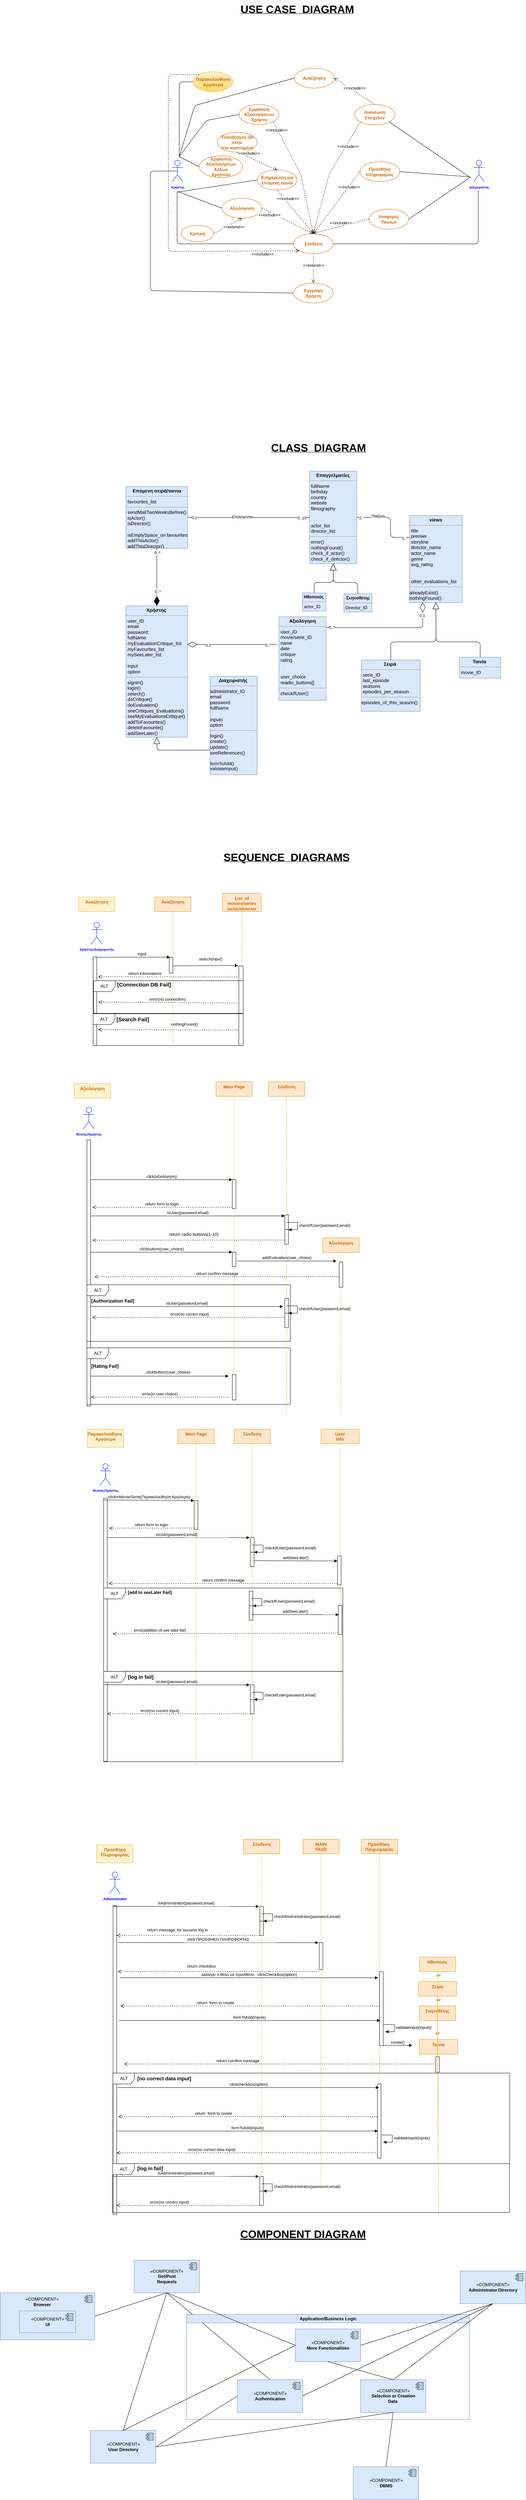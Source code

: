 <mxfile version="14.8.0" type="github">
  <diagram id="9WWM62N5Ql0dgZ5ta1kR" name="Page-1">
    <mxGraphModel dx="192" dy="-661" grid="1" gridSize="10" guides="1" tooltips="1" connect="1" arrows="1" fold="1" page="1" pageScale="1" pageWidth="827" pageHeight="1169" math="0" shadow="0">
      <root>
        <mxCell id="0" />
        <mxCell id="1" parent="0" />
        <mxCell id="QNI6hyxtbEPQ3Ok379N0-1" value="&lt;span style=&quot;color: rgba(0 , 0 , 0 , 0) ; font-family: monospace ; font-size: 0px&quot;&gt;%3CmxGraphModel%3E%3Croot%3E%3CmxCell%20id%3D%220%22%2F%3E%3CmxCell%20id%3D%221%22%20parent%3D%220%22%2F%3E%3CmxCell%20id%3D%222%22%20value%3D%22%26lt%3Bb%26gt%3B%26lt%3Bfont%20color%3D%26quot%3B%23cc6600%26quot%3B%26gt%3B%CE%91%CE%BD%CE%B1%CE%BD%CE%AD%CF%89%CF%83%CE%B7%26lt%3Bbr%26gt%3B%CE%97%CE%B8%CE%BF%CF%80%CE%BF%CE%B9%CE%BF%CF%8D%2F%CE%A3%CE%BA%CE%B7%CE%BD%CE%BF%CE%B8%CE%AD%CF%84%CE%B7%26lt%3Bbr%26gt%3B%26lt%3B%2Ffont%26gt%3B%26lt%3B%2Fb%26gt%3B%22%20style%3D%22text%3BwhiteSpace%3Dwrap%3Bhtml%3D1%3BfillColor%3D%23ffe6cc%3BstrokeColor%3D%23d79b00%3Balign%3Dcenter%3B%22%20vertex%3D%221%22%20parent%3D%221%22%3E%3CmxGeometry%20x%3D%221630%22%20y%3D%222636.25%22%20width%3D%22100%22%20height%3D%2250%22%20as%3D%22geometry%22%2F%3E%3C%2FmxCell%3E%3CmxCell%20id%3D%223%22%20value%3D%22%26lt%3Bfont%20style%3D%26quot%3Bfont-size%3A%209px%26quot%3B%26gt%3B%26lt%3Bb%26gt%3B%CE%98%CE%B5%CE%B1%CF%84%CE%AE%CF%82%2F%CE%A7%CF%81%CE%AE%CF%83%CF%84%CE%B7%CF%82%26lt%3B%2Fb%26gt%3B%26lt%3B%2Ffont%26gt%3B%22%20style%3D%22shape%3DumlActor%3BverticalLabelPosition%3Dbottom%3BverticalAlign%3Dtop%3Bhtml%3D1%3BfontColor%3D%230000FF%3BlabelBorderColor%3Dnone%3BstrokeColor%3D%230000FF%3B%22%20vertex%3D%221%22%20parent%3D%221%22%3E%3CmxGeometry%20x%3D%221665%22%20y%3D%222711.25%22%20width%3D%2230%22%20height%3D%2260%22%20as%3D%22geometry%22%2F%3E%3C%2FmxCell%3E%3CmxCell%20id%3D%224%22%20value%3D%22authorization(user_password%2Cuser_email)%22%20style%3D%22html%3D1%3BverticalAlign%3Dbottom%3BendArrow%3Dblock%3BentryX%3D-0.218%3BentryY%3D0.003%3BentryDx%3D0%3BentryDy%3D0%3BentryPerimeter%3D0%3B%22%20edge%3D%221%22%20target%3D%225%22%20parent%3D%221%22%3E%3CmxGeometry%20relative%3D%221%22%20as%3D%22geometry%22%3E%3CmxPoint%20x%3D%221675%22%20y%3D%222806.25%22%20as%3D%22sourcePoint%22%2F%3E%3CmxPoint%20x%3D%222070%22%20y%3D%222806.25%22%20as%3D%22targetPoint%22%2F%3E%3C%2FmxGeometry%3E%3C%2FmxCell%3E%3CmxCell%20id%3D%225%22%20value%3D%22%22%20style%3D%22html%3D1%3Bpoints%3D%5B%5D%3Bperimeter%3DorthogonalPerimeter%3B%22%20vertex%3D%221%22%20parent%3D%221%22%3E%3CmxGeometry%20x%3D%222080%22%20y%3D%222806.25%22%20width%3D%2210%22%20height%3D%2275%22%20as%3D%22geometry%22%2F%3E%3C%2FmxCell%3E%3CmxCell%20id%3D%226%22%20value%3D%22%22%20style%3D%22html%3D1%3Bpoints%3D%5B%5D%3Bperimeter%3DorthogonalPerimeter%3B%22%20vertex%3D%221%22%20parent%3D%221%22%3E%3CmxGeometry%20x%3D%222080%22%20y%3D%222846.77%22%20width%3D%2210%22%20height%3D%2240%22%20as%3D%22geometry%22%2F%3E%3C%2FmxCell%3E%3CmxCell%20id%3D%227%22%20value%3D%22validateinput(user_password%2Cuser_email)%22%20style%3D%22edgeStyle%3DorthogonalEdgeStyle%3Bhtml%3D1%3Balign%3Dleft%3BspacingLeft%3D2%3BendArrow%3Dblock%3Brounded%3D0%3BentryX%3D1%3BentryY%3D0%3B%22%20edge%3D%221%22%20target%3D%226%22%20parent%3D%221%22%3E%3CmxGeometry%20relative%3D%221%22%20as%3D%22geometry%22%3E%3CmxPoint%20x%3D%222085%22%20y%3D%222826.77%22%20as%3D%22sourcePoint%22%2F%3E%3CArray%20as%3D%22points%22%3E%3CmxPoint%20x%3D%222115%22%20y%3D%222826.77%22%2F%3E%3C%2FArray%3E%3C%2FmxGeometry%3E%3C%2FmxCell%3E%3CmxCell%20id%3D%228%22%20value%3D%22return%22%20style%3D%22html%3D1%3BverticalAlign%3Dbottom%3BendArrow%3Dopen%3Bdashed%3D1%3BendSize%3D8%3B%22%20edge%3D%221%22%20parent%3D%221%22%3E%3CmxGeometry%20x%3D%220.267%22%20relative%3D%221%22%20as%3D%22geometry%22%3E%3CmxPoint%20x%3D%221685%22%20y%3D%222886.25%22%20as%3D%22targetPoint%22%2F%3E%3CmxPoint%20x%3D%222080%22%20y%3D%222886.25%22%20as%3D%22sourcePoint%22%2F%3E%3CArray%20as%3D%22points%22%2F%3E%3CmxPoint%20as%3D%22offset%22%2F%3E%3C%2FmxGeometry%3E%3C%2FmxCell%3E%3CmxCell%20id%3D%229%22%20value%3D%22%22%20style%3D%22html%3D1%3Bpoints%3D%5B%5D%3Bperimeter%3DorthogonalPerimeter%3B%22%20vertex%3D%221%22%20parent%3D%221%22%3E%3CmxGeometry%20x%3D%222406%22%20y%3D%223018.25%22%20width%3D%2210%22%20height%3D%22205%22%20as%3D%22geometry%22%2F%3E%3C%2FmxCell%3E%3CmxCell%20id%3D%2210%22%20value%3D%22clickcheckbox(datachange_actor%2Fderictor)%22%20style%3D%22html%3D1%3BverticalAlign%3Dbottom%3BendArrow%3Dblock%3B%22%20edge%3D%221%22%20parent%3D%221%22%3E%3CmxGeometry%20width%3D%2280%22%20relative%3D%221%22%20as%3D%22geometry%22%3E%3CmxPoint%20x%3D%221689.0%22%20y%3D%223028.25%22%20as%3D%22sourcePoint%22%2F%3E%3CmxPoint%20x%3D%222410.5%22%20y%3D%223028.25%22%20as%3D%22targetPoint%22%2F%3E%3C%2FmxGeometry%3E%3C%2FmxCell%3E%3CmxCell%20id%3D%2211%22%20value%3D%22return%22%20style%3D%22html%3D1%3BverticalAlign%3Dbottom%3BendArrow%3Dopen%3Bdashed%3D1%3BendSize%3D8%3B%22%20edge%3D%221%22%20parent%3D%221%22%3E%3CmxGeometry%20x%3D%220.267%22%20relative%3D%221%22%20as%3D%22geometry%22%3E%3CmxPoint%20x%3D%221691%22%20y%3D%223108.25%22%20as%3D%22targetPoint%22%2F%3E%3CmxPoint%20x%3D%222406%22%20y%3D%223108.25%22%20as%3D%22sourcePoint%22%2F%3E%3CArray%20as%3D%22points%22%2F%3E%3CmxPoint%20as%3D%22offset%22%2F%3E%3C%2FmxGeometry%3E%3C%2FmxCell%3E%3CmxCell%20id%3D%2212%22%20value%3D%22changeDataActor%2Fderictor(inputs_user)%22%20style%3D%22html%3D1%3BverticalAlign%3Dbottom%3BendArrow%3Dblock%3B%22%20edge%3D%221%22%20parent%3D%221%22%3E%3CmxGeometry%20width%3D%2280%22%20relative%3D%221%22%20as%3D%22geometry%22%3E%3CmxPoint%20x%3D%221686%22%20y%3D%223148.25%22%20as%3D%22sourcePoint%22%2F%3E%3CmxPoint%20x%3D%222407.5%22%20y%3D%223148.25%22%20as%3D%22targetPoint%22%2F%3E%3C%2FmxGeometry%3E%3C%2FmxCell%3E%3CmxCell%20id%3D%2213%22%20value%3D%22%22%20style%3D%22html%3D1%3Bpoints%3D%5B%5D%3Bperimeter%3DorthogonalPerimeter%3B%22%20vertex%3D%221%22%20parent%3D%221%22%3E%3CmxGeometry%20x%3D%222561%22%20y%3D%223198.75%22%20width%3D%2210%22%20height%3D%2242.5%22%20as%3D%22geometry%22%2F%3E%3C%2FmxCell%3E%3CmxCell%20id%3D%2214%22%20value%3D%22validateinput(inputs_userl)%22%20style%3D%22edgeStyle%3DorthogonalEdgeStyle%3Bhtml%3D1%3Balign%3Dleft%3BspacingLeft%3D2%3BendArrow%3Dblock%3Brounded%3D0%3BentryX%3D1%3BentryY%3D0%3B%22%20edge%3D%221%22%20parent%3D%221%22%3E%3CmxGeometry%20relative%3D%221%22%20as%3D%22geometry%22%3E%3CmxPoint%20x%3D%222417.0%22%20y%3D%223159.25%22%20as%3D%22sourcePoint%22%2F%3E%3CArray%20as%3D%22points%22%3E%3CmxPoint%20x%3D%222447%22%20y%3D%223159.25%22%2F%3E%3C%2FArray%3E%3CmxPoint%20x%3D%222422.0%22%20y%3D%223179.25%22%20as%3D%22targetPoint%22%2F%3E%3C%2FmxGeometry%3E%3C%2FmxCell%3E%3CmxCell%20id%3D%2215%22%20value%3D%22%22%20style%3D%22html%3D1%3Bpoints%3D%5B%5D%3Bperimeter%3DorthogonalPerimeter%3B%22%20vertex%3D%221%22%20parent%3D%221%22%3E%3CmxGeometry%20x%3D%221676%22%20y%3D%222806.25%22%20width%3D%2210%22%20height%3D%22960%22%20as%3D%22geometry%22%2F%3E%3C%2FmxCell%3E%3CmxCell%20id%3D%2216%22%20value%3D%22%26lt%3Bfont%20color%3D%26quot%3B%23cc6600%26quot%3B%26gt%3B%26lt%3Bb%26gt%3BAuthorization%26lt%3B%2Fb%26gt%3B%26lt%3B%2Ffont%26gt%3B%22%20style%3D%22shape%3DumlLifeline%3Bperimeter%3DlifelinePerimeter%3BwhiteSpace%3Dwrap%3Bhtml%3D1%3Bcontainer%3D1%3Bcollapsible%3D0%3BrecursiveResize%3D0%3BoutlineConnect%3D0%3BverticalAlign%3Dtop%3BstrokeColor%3D%23d79b00%3BfillColor%3D%23ffe6cc%3Balign%3Dcenter%3B%22%20vertex%3D%221%22%20parent%3D%221%22%3E%3CmxGeometry%20x%3D%222035%22%20y%3D%222636.25%22%20width%3D%22100%22%20height%3D%221130%22%20as%3D%22geometry%22%2F%3E%3C%2FmxCell%3E%3CmxCell%20id%3D%2217%22%20value%3D%22%26lt%3Bdiv%26gt%3B%26lt%3Bb%26gt%3B%26lt%3Bfont%20color%3D%26quot%3B%23cc6600%26quot%3B%26gt%3BMain%20Page%26lt%3B%2Ffont%26gt%3B%26lt%3B%2Fb%26gt%3B%26lt%3Bbr%26gt%3B%26lt%3B%2Fdiv%26gt%3B%22%20style%3D%22shape%3DumlLifeline%3Bperimeter%3DlifelinePerimeter%3BwhiteSpace%3Dwrap%3Bhtml%3D1%3Bcontainer%3D1%3Bcollapsible%3D0%3BrecursiveResize%3D0%3BoutlineConnect%3D0%3BverticalAlign%3Dtop%3BstrokeColor%3D%23d79b00%3BfillColor%3D%23ffe6cc%3Balign%3Dcenter%3B%22%20vertex%3D%221%22%20parent%3D%221%22%3E%3CmxGeometry%20x%3D%222360%22%20y%3D%222636.25%22%20width%3D%22100%22%20height%3D%22725%22%20as%3D%22geometry%22%2F%3E%3C%2FmxCell%3E%3CmxCell%20id%3D%2218%22%20value%3D%22%22%20style%3D%22html%3D1%3Bpoints%3D%5B%5D%3Bperimeter%3DorthogonalPerimeter%3B%22%20vertex%3D%221%22%20parent%3D%221%22%3E%3CmxGeometry%20x%3D%222235%22%20y%3D%222916.25%22%20width%3D%2210%22%20height%3D%2280%22%20as%3D%22geometry%22%2F%3E%3C%2FmxCell%3E%3CmxCell%20id%3D%2219%22%20value%3D%22%CE%B1%CE%BD%CE%B1%CE%B6%CE%AE%CF%84%CE%B7%CF%83%CE%B7(user_input)%22%20style%3D%22html%3D1%3BverticalAlign%3Dbottom%3BendArrow%3Dblock%3BentryX%3D0%3BentryY%3D0%3B%22%20edge%3D%221%22%20target%3D%2218%22%20parent%3D%221%22%3E%3CmxGeometry%20relative%3D%221%22%20as%3D%22geometry%22%3E%3CmxPoint%20x%3D%221690%22%20y%3D%222916.25%22%20as%3D%22sourcePoint%22%2F%3E%3C%2FmxGeometry%3E%3C%2FmxCell%3E%3CmxCell%20id%3D%2220%22%20value%3D%22user%20actor%2Fderictor%22%20style%3D%22html%3D1%3BverticalAlign%3Dbottom%3BendArrow%3Dopen%3Bdashed%3D1%3BendSize%3D8%3BexitX%3D0%3BexitY%3D0.95%3B%22%20edge%3D%221%22%20source%3D%2218%22%20parent%3D%221%22%3E%3CmxGeometry%20relative%3D%221%22%20as%3D%22geometry%22%3E%3CmxPoint%20x%3D%221690%22%20y%3D%222992.25%22%20as%3D%22targetPoint%22%2F%3E%3C%2FmxGeometry%3E%3C%2FmxCell%3E%3CmxCell%20id%3D%2221%22%20value%3D%22%26lt%3Bdiv%26gt%3B%26lt%3Bb%26gt%3B%26lt%3Bfont%20color%3D%26quot%3B%23cc6600%26quot%3B%26gt%3B%CE%91%CE%BD%CE%B1%CE%B6%CE%AE%CF%84%CE%B7%CF%83%CE%B7%26lt%3B%2Ffont%26gt%3B%26lt%3B%2Fb%26gt%3B%26lt%3Bbr%26gt%3B%26lt%3B%2Fdiv%26gt%3B%22%20style%3D%22shape%3DumlLifeline%3Bperimeter%3DlifelinePerimeter%3BwhiteSpace%3Dwrap%3Bhtml%3D1%3Bcontainer%3D1%3Bcollapsible%3D0%3BrecursiveResize%3D0%3BoutlineConnect%3D0%3BverticalAlign%3Dtop%3BstrokeColor%3D%23d79b00%3BfillColor%3D%23ffe6cc%3Balign%3Dcenter%3B%22%20vertex%3D%221%22%20parent%3D%221%22%3E%3CmxGeometry%20x%3D%222190%22%20y%3D%222636.25%22%20width%3D%22100%22%20height%3D%221140%22%20as%3D%22geometry%22%2F%3E%3C%2FmxCell%3E%3CmxCell%20id%3D%2222%22%20value%3D%22valiinput(user_inputl)%22%20style%3D%22edgeStyle%3DorthogonalEdgeStyle%3Bhtml%3D1%3Balign%3Dleft%3BspacingLeft%3D2%3BendArrow%3Dblock%3Brounded%3D0%3BentryX%3D1%3BentryY%3D0%3B%22%20edge%3D%221%22%20parent%3D%221%22%3E%3CmxGeometry%20relative%3D%221%22%20as%3D%22geometry%22%3E%3CmxPoint%20x%3D%222250%22%20y%3D%222938.25%22%20as%3D%22sourcePoint%22%2F%3E%3CArray%20as%3D%22points%22%3E%3CmxPoint%20x%3D%222280%22%20y%3D%222938.25%22%2F%3E%3C%2FArray%3E%3CmxPoint%20x%3D%222255%22%20y%3D%222958.25%22%20as%3D%22targetPoint%22%2F%3E%3C%2FmxGeometry%3E%3C%2FmxCell%3E%3CmxCell%20id%3D%2223%22%20value%3D%22%26lt%3Bfont%20color%3D%26quot%3B%23cc6600%26quot%3B%26gt%3B%26lt%3Bb%26gt%3Bactor%2Fdirector%26lt%3B%2Fb%26gt%3B%26lt%3B%2Ffont%26gt%3B%22%20style%3D%22shape%3DumlLifeline%3Bperimeter%3DlifelinePerimeter%3BwhiteSpace%3Dwrap%3Bhtml%3D1%3Bcontainer%3D1%3Bcollapsible%3D0%3BrecursiveResize%3D0%3BoutlineConnect%3D0%3BverticalAlign%3Dtop%3BstrokeColor%3D%23d79b00%3BfillColor%3D%23ffe6cc%3Balign%3Dcenter%3B%22%20vertex%3D%221%22%20parent%3D%221%22%3E%3CmxGeometry%20x%3D%222513.5%22%20y%3D%222636.25%22%20width%3D%22105%22%20height%3D%221167.5%22%20as%3D%22geometry%22%2F%3E%3C%2FmxCell%3E%3CmxCell%20id%3D%2224%22%20value%3D%22changedata()%22%20style%3D%22html%3D1%3BverticalAlign%3Dbottom%3BendArrow%3Dblock%3B%22%20edge%3D%221%22%20parent%3D%221%22%3E%3CmxGeometry%20x%3D%220.2%22%20y%3D%2210%22%20width%3D%2280%22%20relative%3D%221%22%20as%3D%22geometry%22%3E%3CmxPoint%20x%3D%222425%22%20y%3D%223216.25%22%20as%3D%22sourcePoint%22%2F%3E%3CmxPoint%20x%3D%222550%22%20y%3D%223216.25%22%20as%3D%22targetPoint%22%2F%3E%3CmxPoint%20as%3D%22offset%22%2F%3E%3C%2FmxGeometry%3E%3C%2FmxCell%3E%3CmxCell%20id%3D%2225%22%20value%3D%22ALT%22%20style%3D%22shape%3DumlFrame%3BwhiteSpace%3Dwrap%3Bhtml%3D1%3B%22%20vertex%3D%221%22%20parent%3D%221%22%3E%3CmxGeometry%20x%3D%221676%22%20y%3D%223256.25%22%20width%3D%221095%22%20height%3D%22250%22%20as%3D%22geometry%22%2F%3E%3C%2FmxCell%3E%3CmxCell%20id%3D%2226%22%20value%3D%22authorization(user_password%2Cuser_email)%22%20style%3D%22html%3D1%3BverticalAlign%3Dbottom%3BendArrow%3Dblock%3BentryX%3D-0.218%3BentryY%3D0.003%3BentryDx%3D0%3BentryDy%3D0%3BentryPerimeter%3D0%3B%22%20edge%3D%221%22%20target%3D%2227%22%20parent%3D%221%22%3E%3CmxGeometry%20relative%3D%221%22%20as%3D%22geometry%22%3E%3CmxPoint%20x%3D%221676.0%22%20y%3D%223541.25%22%20as%3D%22sourcePoint%22%2F%3E%3CmxPoint%20x%3D%22-3394%22%20y%3D%222221.25%22%20as%3D%22targetPoint%22%2F%3E%3C%2FmxGeometry%3E%3C%2FmxCell%3E%3CmxCell%20id%3D%2227%22%20value%3D%22%22%20style%3D%22html%3D1%3Bpoints%3D%5B%5D%3Bperimeter%3DorthogonalPerimeter%3B%22%20vertex%3D%221%22%20parent%3D%221%22%3E%3CmxGeometry%20x%3D%222081%22%20y%3D%223541.25%22%20width%3D%2210%22%20height%3D%2275%22%20as%3D%22geometry%22%2F%3E%3C%2FmxCell%3E%3CmxCell%20id%3D%2228%22%20value%3D%22%22%20style%3D%22html%3D1%3Bpoints%3D%5B%5D%3Bperimeter%3DorthogonalPerimeter%3B%22%20vertex%3D%221%22%20parent%3D%221%22%3E%3CmxGeometry%20x%3D%222081%22%20y%3D%223581.77%22%20width%3D%2210%22%20height%3D%2240%22%20as%3D%22geometry%22%2F%3E%3C%2FmxCell%3E%3CmxCell%20id%3D%2229%22%20value%3D%22validateinput(user_password%2Cuser_email)%22%20style%3D%22edgeStyle%3DorthogonalEdgeStyle%3Bhtml%3D1%3Balign%3Dleft%3BspacingLeft%3D2%3BendArrow%3Dblock%3Brounded%3D0%3BentryX%3D1%3BentryY%3D0%3B%22%20edge%3D%221%22%20target%3D%2228%22%20parent%3D%221%22%3E%3CmxGeometry%20relative%3D%221%22%20as%3D%22geometry%22%3E%3CmxPoint%20x%3D%222086.0%22%20y%3D%223561.77%22%20as%3D%22sourcePoint%22%2F%3E%3CArray%20as%3D%22points%22%3E%3CmxPoint%20x%3D%222116%22%20y%3D%223561.77%22%2F%3E%3C%2FArray%3E%3C%2FmxGeometry%3E%3C%2FmxCell%3E%3CmxCell%20id%3D%2230%22%20value%3D%22error(no%20correct%20input)%22%20style%3D%22html%3D1%3BverticalAlign%3Dbottom%3BendArrow%3Dopen%3Bdashed%3D1%3BendSize%3D8%3B%22%20edge%3D%221%22%20parent%3D%221%22%3E%3CmxGeometry%20x%3D%220.267%22%20relative%3D%221%22%20as%3D%22geometry%22%3E%3CmxPoint%20x%3D%221686.0%22%20y%3D%223621.25%22%20as%3D%22targetPoint%22%2F%3E%3CmxPoint%20x%3D%222081.0%22%20y%3D%223621.25%22%20as%3D%22sourcePoint%22%2F%3E%3CArray%20as%3D%22points%22%2F%3E%3CmxPoint%20as%3D%22offset%22%2F%3E%3C%2FmxGeometry%3E%3C%2FmxCell%3E%3CmxCell%20id%3D%2231%22%20value%3D%22%22%20style%3D%22html%3D1%3Bpoints%3D%5B%5D%3Bperimeter%3DorthogonalPerimeter%3B%22%20vertex%3D%221%22%20parent%3D%221%22%3E%3CmxGeometry%20x%3D%222406%22%20y%3D%223286.25%22%20width%3D%2210%22%20height%3D%22205%22%20as%3D%22geometry%22%2F%3E%3C%2FmxCell%3E%3CmxCell%20id%3D%2232%22%20value%3D%22clickcheckbox(datachange_actor%2Fderictor)%22%20style%3D%22html%3D1%3BverticalAlign%3Dbottom%3BendArrow%3Dblock%3B%22%20edge%3D%221%22%20parent%3D%221%22%3E%3CmxGeometry%20width%3D%2280%22%20relative%3D%221%22%20as%3D%22geometry%22%3E%3CmxPoint%20x%3D%221689.0%22%20y%3D%223296.25%22%20as%3D%22sourcePoint%22%2F%3E%3CmxPoint%20x%3D%222410.5%22%20y%3D%223296.25%22%20as%3D%22targetPoint%22%2F%3E%3C%2FmxGeometry%3E%3C%2FmxCell%3E%3CmxCell%20id%3D%2233%22%20value%3D%22return%22%20style%3D%22html%3D1%3BverticalAlign%3Dbottom%3BendArrow%3Dopen%3Bdashed%3D1%3BendSize%3D8%3B%22%20edge%3D%221%22%20parent%3D%221%22%3E%3CmxGeometry%20x%3D%220.267%22%20relative%3D%221%22%20as%3D%22geometry%22%3E%3CmxPoint%20x%3D%221691.0%22%20y%3D%223376.25%22%20as%3D%22targetPoint%22%2F%3E%3CmxPoint%20x%3D%222406.0%22%20y%3D%223376.25%22%20as%3D%22sourcePoint%22%2F%3E%3CArray%20as%3D%22points%22%2F%3E%3CmxPoint%20as%3D%22offset%22%2F%3E%3C%2FmxGeometry%3E%3C%2FmxCell%3E%3CmxCell%20id%3D%2234%22%20value%3D%22changeDataactor%2Fderictor%26lt%3Bbr%26gt%3B(inputs_user)%22%20style%3D%22html%3D1%3BverticalAlign%3Dbottom%3BendArrow%3Dblock%3B%22%20edge%3D%221%22%20parent%3D%221%22%3E%3CmxGeometry%20width%3D%2280%22%20relative%3D%221%22%20as%3D%22geometry%22%3E%3CmxPoint%20x%3D%221686.0%22%20y%3D%223416.25%22%20as%3D%22sourcePoint%22%2F%3E%3CmxPoint%20x%3D%222407.5%22%20y%3D%223416.25%22%20as%3D%22targetPoint%22%2F%3E%3C%2FmxGeometry%3E%3C%2FmxCell%3E%3CmxCell%20id%3D%2235%22%20value%3D%22validateinput(inputs_userl)%22%20style%3D%22edgeStyle%3DorthogonalEdgeStyle%3Bhtml%3D1%3Balign%3Dleft%3BspacingLeft%3D2%3BendArrow%3Dblock%3Brounded%3D0%3BentryX%3D1%3BentryY%3D0%3B%22%20edge%3D%221%22%20parent%3D%221%22%3E%3CmxGeometry%20relative%3D%221%22%20as%3D%22geometry%22%3E%3CmxPoint%20x%3D%222417.0%22%20y%3D%223427.25%22%20as%3D%22sourcePoint%22%2F%3E%3CArray%20as%3D%22points%22%3E%3CmxPoint%20x%3D%222447%22%20y%3D%223427.25%22%2F%3E%3C%2FArray%3E%3CmxPoint%20x%3D%222422.0%22%20y%3D%223447.25%22%20as%3D%22targetPoint%22%2F%3E%3C%2FmxGeometry%3E%3C%2FmxCell%3E%3CmxCell%20id%3D%2236%22%20value%3D%22error(no%20correct%20data%20input)%22%20style%3D%22html%3D1%3BverticalAlign%3Dbottom%3BendArrow%3Dopen%3Bdashed%3D1%3BendSize%3D8%3B%22%20edge%3D%221%22%20parent%3D%221%22%3E%3CmxGeometry%20x%3D%220.267%22%20relative%3D%221%22%20as%3D%22geometry%22%3E%3CmxPoint%20x%3D%221686%22%20y%3D%223476.25%22%20as%3D%22targetPoint%22%2F%3E%3CmxPoint%20x%3D%222401%22%20y%3D%223476.25%22%20as%3D%22sourcePoint%22%2F%3E%3CArray%20as%3D%22points%22%2F%3E%3CmxPoint%20as%3D%22offset%22%2F%3E%3C%2FmxGeometry%3E%3C%2FmxCell%3E%3CmxCell%20id%3D%2237%22%20value%3D%22%26lt%3Bb%20style%3D%26quot%3Bfont-size%3A%2014px%26quot%3B%26gt%3B%26lt%3Bfont%20style%3D%26quot%3Bfont-size%3A%2014px%26quot%3B%26gt%3B%5B%26lt%3B%2Ffont%26gt%3B%26lt%3Bspan%20style%3D%26quot%3Btext-align%3A%20center%20%3B%20background-color%3A%20rgb(255%20%2C%20255%20%2C%20255)%26quot%3B%26gt%3Bno%20correct%20data%20input%26lt%3B%2Fspan%26gt%3B%26lt%3Bfont%20style%3D%26quot%3Bfont-size%3A%2014px%26quot%3B%26gt%3B%5D%26lt%3B%2Ffont%26gt%3B%26lt%3B%2Fb%26gt%3B%22%20style%3D%22text%3BwhiteSpace%3Dwrap%3Bhtml%3D1%3B%22%20vertex%3D%221%22%20parent%3D%221%22%3E%3CmxGeometry%20x%3D%221741%22%20y%3D%223256.25%22%20width%3D%22160%22%20height%3D%2230%22%20as%3D%22geometry%22%2F%3E%3C%2FmxCell%3E%3CmxCell%20id%3D%2238%22%20value%3D%22ALT%22%20style%3D%22shape%3DumlFrame%3BwhiteSpace%3Dwrap%3Bhtml%3D1%3B%22%20vertex%3D%221%22%20parent%3D%221%22%3E%3CmxGeometry%20x%3D%221676%22%20y%3D%223506.25%22%20width%3D%221095%22%20height%3D%22250%22%20as%3D%22geometry%22%2F%3E%3C%2FmxCell%3E%3CmxCell%20id%3D%2239%22%20value%3D%22%26lt%3Bdiv%20style%3D%26quot%3Btext-align%3A%20center%26quot%3B%26gt%3B%26lt%3Bb%20style%3D%26quot%3Bfont-size%3A%2014px%26quot%3B%26gt%3B%5B%26lt%3B%2Fb%26gt%3B%26lt%3Bb%20style%3D%26quot%3Bfont-size%3A%2014px%20%3B%20background-color%3A%20rgb(255%20%2C%20255%20%2C%20255)%26quot%3B%26gt%3Bsign%20in%20fail%26lt%3B%2Fb%26gt%3B%26lt%3Bb%20style%3D%26quot%3Bfont-size%3A%2014px%26quot%3B%26gt%3B%5D%26lt%3B%2Fb%26gt%3B%26lt%3B%2Fdiv%26gt%3B%22%20style%3D%22text%3BwhiteSpace%3Dwrap%3Bhtml%3D1%3B%22%20vertex%3D%221%22%20parent%3D%221%22%3E%3CmxGeometry%20x%3D%221741%22%20y%3D%223504.25%22%20width%3D%22160%22%20height%3D%2230%22%20as%3D%22geometry%22%2F%3E%3C%2FmxCell%3E%3C%2Froot%3E%3C%2FmxGraphModel%3E&lt;/span&gt;" style="text;html=1;align=center;verticalAlign=middle;resizable=0;points=[];autosize=1;strokeColor=none;" parent="1" vertex="1">
          <mxGeometry x="1820.71" y="1652.86" width="20" height="20" as="geometry" />
        </mxCell>
        <mxCell id="QNI6hyxtbEPQ3Ok379N0-2" value="&lt;b&gt;&lt;u&gt;&lt;font style=&quot;font-size: 30px&quot;&gt;USE CASE&amp;nbsp; DIAGRAM&lt;/font&gt;&lt;/u&gt;&lt;/b&gt;" style="text;html=1;strokeColor=none;fillColor=none;align=center;verticalAlign=middle;whiteSpace=wrap;rounded=0;" parent="1" vertex="1">
          <mxGeometry x="1449.21" y="1180" width="413" height="50" as="geometry" />
        </mxCell>
        <mxCell id="QNI6hyxtbEPQ3Ok379N0-3" value="&lt;font style=&quot;font-size: 9px&quot;&gt;&lt;b&gt;Χρήστης&lt;/b&gt;&lt;/font&gt;" style="shape=umlActor;verticalLabelPosition=bottom;verticalAlign=top;html=1;fontColor=#0000FF;labelBorderColor=none;strokeColor=#0000FF;" parent="1" vertex="1">
          <mxGeometry x="1309.71" y="1622.0" width="30" height="60" as="geometry" />
        </mxCell>
        <mxCell id="QNI6hyxtbEPQ3Ok379N0-4" value="&lt;font style=&quot;font-size: 9px&quot;&gt;&lt;b&gt;Διαχειριστής&lt;/b&gt;&lt;/font&gt;" style="shape=umlActor;verticalLabelPosition=bottom;verticalAlign=top;html=1;fontColor=#0000FF;strokeColor=#0000FF;" parent="1" vertex="1">
          <mxGeometry x="2141.71" y="1622.0" width="30" height="60" as="geometry" />
        </mxCell>
        <mxCell id="QNI6hyxtbEPQ3Ok379N0-5" value="&lt;b&gt;&lt;font color=&quot;#cc6600&quot;&gt;Σύνδεση&lt;/font&gt;&lt;/b&gt;" style="ellipse;whiteSpace=wrap;html=1;aspect=fixed;strokeColor=#CC6600;" parent="1" vertex="1">
          <mxGeometry x="1644.71" y="1825.0" width="110" height="55" as="geometry" />
        </mxCell>
        <mxCell id="QNI6hyxtbEPQ3Ok379N0-6" value="&lt;b&gt;&lt;font color=&quot;#cc6600&quot;&gt;Αξιολόγηση&lt;br&gt;&lt;/font&gt;&lt;/b&gt;" style="ellipse;whiteSpace=wrap;html=1;aspect=fixed;strokeColor=#CC6600;" parent="1" vertex="1">
          <mxGeometry x="1447.71" y="1727.0" width="110" height="55" as="geometry" />
        </mxCell>
        <mxCell id="QNI6hyxtbEPQ3Ok379N0-7" value="&lt;b&gt;&lt;font color=&quot;#cc6600&quot;&gt;Εμφάνιση&lt;br&gt;Αξιολογήσεων&lt;br&gt;Άλλων&lt;br&gt;Χρηστών&lt;br&gt;&lt;/font&gt;&lt;/b&gt;" style="ellipse;whiteSpace=wrap;html=1;aspect=fixed;strokeColor=#CC6600;" parent="1" vertex="1">
          <mxGeometry x="1384.71" y="1610.0" width="120" height="60" as="geometry" />
        </mxCell>
        <mxCell id="QNI6hyxtbEPQ3Ok379N0-8" value="&lt;b&gt;&lt;font color=&quot;#cc6600&quot;&gt;Αναζήτηση&lt;/font&gt;&lt;/b&gt;" style="ellipse;whiteSpace=wrap;html=1;aspect=fixed;strokeColor=#CC6600;" parent="1" vertex="1">
          <mxGeometry x="1647.21" y="1368" width="110" height="55" as="geometry" />
        </mxCell>
        <mxCell id="QNI6hyxtbEPQ3Ok379N0-9" value="" style="endArrow=none;html=1;entryX=0;entryY=0.5;entryDx=0;entryDy=0;" parent="1" target="QNI6hyxtbEPQ3Ok379N0-8" edge="1">
          <mxGeometry width="50" height="50" relative="1" as="geometry">
            <mxPoint x="1329.71" y="1612.0" as="sourcePoint" />
            <mxPoint x="1619.71" y="1492" as="targetPoint" />
            <Array as="points">
              <mxPoint x="1372.71" y="1471" />
            </Array>
          </mxGeometry>
        </mxCell>
        <mxCell id="QNI6hyxtbEPQ3Ok379N0-10" value="&lt;b&gt;&lt;font color=&quot;#cc6600&quot;&gt;Εμφάνιση&lt;br&gt;Αξιολογήσεων&lt;br&gt;Χρήστη&lt;br&gt;&lt;/font&gt;&lt;/b&gt;" style="ellipse;whiteSpace=wrap;html=1;aspect=fixed;strokeColor=#CC6600;" parent="1" vertex="1">
          <mxGeometry x="1494.71" y="1468.5" width="110" height="55" as="geometry" />
        </mxCell>
        <mxCell id="QNI6hyxtbEPQ3Ok379N0-11" value="&amp;lt;&amp;lt;include&amp;gt;&amp;gt;" style="html=1;verticalAlign=bottom;endArrow=open;dashed=1;endSize=8;exitX=0.5;exitY=1;exitDx=0;exitDy=0;entryX=0.5;entryY=0;entryDx=0;entryDy=0;" parent="1" source="QNI6hyxtbEPQ3Ok379N0-25" target="QNI6hyxtbEPQ3Ok379N0-5" edge="1">
          <mxGeometry x="-0.423" y="1" relative="1" as="geometry">
            <mxPoint x="1609.71" y="1670.0" as="sourcePoint" />
            <mxPoint x="1660.71" y="1795.0" as="targetPoint" />
            <mxPoint y="-1" as="offset" />
          </mxGeometry>
        </mxCell>
        <mxCell id="QNI6hyxtbEPQ3Ok379N0-12" value="" style="endArrow=none;html=1;entryX=0;entryY=0.5;entryDx=0;entryDy=0;" parent="1" target="QNI6hyxtbEPQ3Ok379N0-10" edge="1">
          <mxGeometry width="50" height="50" relative="1" as="geometry">
            <mxPoint x="1329.71" y="1612.0" as="sourcePoint" />
            <mxPoint x="1239.71" y="1474.5" as="targetPoint" />
            <Array as="points">
              <mxPoint x="1404.71" y="1512" />
            </Array>
          </mxGeometry>
        </mxCell>
        <mxCell id="QNI6hyxtbEPQ3Ok379N0-13" value="" style="endArrow=none;html=1;exitX=0;exitY=0.5;exitDx=0;exitDy=0;" parent="1" source="QNI6hyxtbEPQ3Ok379N0-25" edge="1">
          <mxGeometry width="50" height="50" relative="1" as="geometry">
            <mxPoint x="1459.71" y="1670.0" as="sourcePoint" />
            <mxPoint x="1324.71" y="1710.0" as="targetPoint" />
          </mxGeometry>
        </mxCell>
        <mxCell id="QNI6hyxtbEPQ3Ok379N0-14" value="" style="endArrow=none;html=1;exitX=0;exitY=0.5;exitDx=0;exitDy=0;" parent="1" source="QNI6hyxtbEPQ3Ok379N0-6" edge="1">
          <mxGeometry width="50" height="50" relative="1" as="geometry">
            <mxPoint x="1429.71" y="1716.0" as="sourcePoint" />
            <mxPoint x="1324.71" y="1708.0" as="targetPoint" />
          </mxGeometry>
        </mxCell>
        <mxCell id="QNI6hyxtbEPQ3Ok379N0-15" value="&amp;lt;&amp;lt;include&amp;gt;&amp;gt;" style="html=1;verticalAlign=bottom;endArrow=open;dashed=1;endSize=8;exitX=1;exitY=0.5;exitDx=0;exitDy=0;entryX=0.5;entryY=0;entryDx=0;entryDy=0;" parent="1" source="QNI6hyxtbEPQ3Ok379N0-6" target="QNI6hyxtbEPQ3Ok379N0-5" edge="1">
          <mxGeometry x="-0.631" y="-16" relative="1" as="geometry">
            <mxPoint x="1569.71" y="1730.0" as="sourcePoint" />
            <mxPoint x="1675.71" y="1819.0" as="targetPoint" />
            <mxPoint x="1" as="offset" />
          </mxGeometry>
        </mxCell>
        <mxCell id="QNI6hyxtbEPQ3Ok379N0-16" value="" style="endArrow=none;html=1;entryX=0;entryY=0.5;entryDx=0;entryDy=0;" parent="1" target="QNI6hyxtbEPQ3Ok379N0-5" edge="1">
          <mxGeometry width="50" height="50" relative="1" as="geometry">
            <mxPoint x="1323.71" y="1709.0" as="sourcePoint" />
            <mxPoint x="1269.71" y="1444.5" as="targetPoint" />
            <Array as="points">
              <mxPoint x="1323.71" y="1853.0" />
            </Array>
          </mxGeometry>
        </mxCell>
        <mxCell id="QNI6hyxtbEPQ3Ok379N0-17" value="" style="endArrow=none;html=1;exitX=0;exitY=0.5;exitDx=0;exitDy=0;" parent="1" source="QNI6hyxtbEPQ3Ok379N0-7" edge="1">
          <mxGeometry width="50" height="50" relative="1" as="geometry">
            <mxPoint x="1474.71" y="1685.5" as="sourcePoint" />
            <mxPoint x="1329.71" y="1612.0" as="targetPoint" />
          </mxGeometry>
        </mxCell>
        <mxCell id="QNI6hyxtbEPQ3Ok379N0-18" value="&lt;font color=&quot;#cc6600&quot;&gt;&lt;b&gt;Προσθήκη πληροφορίας&lt;/b&gt;&lt;/font&gt;" style="ellipse;whiteSpace=wrap;html=1;aspect=fixed;strokeColor=#CC6600;" parent="1" vertex="1">
          <mxGeometry x="1828.21" y="1626.0" width="110" height="55" as="geometry" />
        </mxCell>
        <mxCell id="QNI6hyxtbEPQ3Ok379N0-19" value="&lt;b&gt;&lt;font color=&quot;#cc6600&quot;&gt;Ανανέωση Στοιχείων&lt;br&gt;&lt;/font&gt;&lt;/b&gt;" style="ellipse;whiteSpace=wrap;html=1;aspect=fixed;strokeColor=#CC6600;" parent="1" vertex="1">
          <mxGeometry x="1813.21" y="1468.5" width="112" height="56" as="geometry" />
        </mxCell>
        <mxCell id="QNI6hyxtbEPQ3Ok379N0-20" value="&amp;lt;&amp;lt;include&amp;gt;&amp;gt;" style="html=1;verticalAlign=bottom;endArrow=open;dashed=1;endSize=8;exitX=0;exitY=1;exitDx=0;exitDy=0;entryX=0.5;entryY=0;entryDx=0;entryDy=0;" parent="1" source="QNI6hyxtbEPQ3Ok379N0-19" target="QNI6hyxtbEPQ3Ok379N0-5" edge="1">
          <mxGeometry x="-0.508" y="10" relative="1" as="geometry">
            <mxPoint x="1899.71" y="1512" as="sourcePoint" />
            <mxPoint x="1799.71" y="1666.0" as="targetPoint" />
            <mxPoint as="offset" />
            <Array as="points">
              <mxPoint x="1743.21" y="1660.0" />
            </Array>
          </mxGeometry>
        </mxCell>
        <mxCell id="QNI6hyxtbEPQ3Ok379N0-21" value="&amp;lt;&amp;lt;include&amp;gt;&amp;gt;" style="html=1;verticalAlign=bottom;endArrow=open;dashed=1;endSize=8;exitX=0;exitY=0.5;exitDx=0;exitDy=0;entryX=0.5;entryY=0;entryDx=0;entryDy=0;" parent="1" source="QNI6hyxtbEPQ3Ok379N0-18" target="QNI6hyxtbEPQ3Ok379N0-5" edge="1">
          <mxGeometry x="-0.454" y="6" relative="1" as="geometry">
            <mxPoint x="1859.71" y="1716.0" as="sourcePoint" />
            <mxPoint x="1770.71" y="1830.0" as="targetPoint" />
            <mxPoint y="1" as="offset" />
          </mxGeometry>
        </mxCell>
        <mxCell id="QNI6hyxtbEPQ3Ok379N0-22" value="" style="endArrow=none;html=1;exitX=1;exitY=0.5;exitDx=0;exitDy=0;" parent="1" source="QNI6hyxtbEPQ3Ok379N0-18" edge="1">
          <mxGeometry width="50" height="50" relative="1" as="geometry">
            <mxPoint x="2259.71" y="1486" as="sourcePoint" />
            <mxPoint x="2132.71" y="1668.0" as="targetPoint" />
          </mxGeometry>
        </mxCell>
        <mxCell id="QNI6hyxtbEPQ3Ok379N0-23" value="&amp;lt;&amp;lt;include&amp;gt;&amp;gt;" style="html=1;verticalAlign=bottom;endArrow=open;dashed=1;endSize=8;exitX=0.5;exitY=0;exitDx=0;exitDy=0;entryX=1;entryY=0.5;entryDx=0;entryDy=0;" parent="1" source="QNI6hyxtbEPQ3Ok379N0-19" target="QNI6hyxtbEPQ3Ok379N0-8" edge="1">
          <mxGeometry relative="1" as="geometry">
            <mxPoint x="1969.71" y="1515" as="sourcePoint" />
            <mxPoint x="1700.21" y="1340" as="targetPoint" />
          </mxGeometry>
        </mxCell>
        <mxCell id="QNI6hyxtbEPQ3Ok379N0-24" value="&lt;b&gt;&lt;font color=&quot;#cc6600&quot;&gt;Κριτική&lt;br&gt;&lt;/font&gt;&lt;/b&gt;" style="ellipse;whiteSpace=wrap;html=1;aspect=fixed;strokeColor=#CC6600;" parent="1" vertex="1">
          <mxGeometry x="1334.71" y="1802.0" width="90" height="45" as="geometry" />
        </mxCell>
        <mxCell id="QNI6hyxtbEPQ3Ok379N0-25" value="&lt;span style=&quot;text-align: left&quot;&gt;&lt;font color=&quot;#cc6600&quot;&gt;&lt;b&gt;Ενημέρωση για επόμενη ταινία&lt;/b&gt;&lt;/font&gt;&lt;/span&gt;&lt;font color=&quot;#cc6600&quot;&gt;&lt;b&gt;&lt;br&gt;&lt;/b&gt;&lt;/font&gt;" style="ellipse;whiteSpace=wrap;html=1;aspect=fixed;strokeColor=#CC6600;" parent="1" vertex="1">
          <mxGeometry x="1544.71" y="1649.0" width="110" height="55" as="geometry" />
        </mxCell>
        <mxCell id="QNI6hyxtbEPQ3Ok379N0-26" value="&amp;lt;&amp;lt;extend&amp;gt;&amp;gt;" style="html=1;verticalAlign=bottom;endArrow=open;dashed=1;endSize=8;exitX=1;exitY=0.5;exitDx=0;exitDy=0;" parent="1" source="QNI6hyxtbEPQ3Ok379N0-24" edge="1">
          <mxGeometry x="0.19" y="-18" relative="1" as="geometry">
            <mxPoint x="1639.71" y="1886.0" as="sourcePoint" />
            <mxPoint x="1502.71" y="1782.0" as="targetPoint" />
            <mxPoint as="offset" />
          </mxGeometry>
        </mxCell>
        <mxCell id="QNI6hyxtbEPQ3Ok379N0-27" value="&lt;b&gt;&lt;font color=&quot;#cc6600&quot;&gt;Εγγραφή&lt;br&gt;Χρήστη&lt;br&gt;&lt;/font&gt;&lt;/b&gt;" style="ellipse;whiteSpace=wrap;html=1;aspect=fixed;strokeColor=#CC6600;" parent="1" vertex="1">
          <mxGeometry x="1644.71" y="1961.0" width="110" height="55" as="geometry" />
        </mxCell>
        <mxCell id="QNI6hyxtbEPQ3Ok379N0-28" value="&amp;lt;&amp;lt;extend&amp;gt;&amp;gt;" style="html=1;verticalAlign=bottom;endArrow=open;dashed=1;endSize=8;exitX=0.5;exitY=1;exitDx=0;exitDy=0;entryX=0.5;entryY=0;entryDx=0;entryDy=0;" parent="1" source="QNI6hyxtbEPQ3Ok379N0-5" target="QNI6hyxtbEPQ3Ok379N0-27" edge="1">
          <mxGeometry relative="1" as="geometry">
            <mxPoint x="1959.71" y="2029.91" as="sourcePoint" />
            <mxPoint x="1756.71" y="1911.0" as="targetPoint" />
          </mxGeometry>
        </mxCell>
        <mxCell id="QNI6hyxtbEPQ3Ok379N0-29" value="&amp;lt;&amp;lt;include&amp;gt;&amp;gt;" style="html=1;verticalAlign=bottom;endArrow=open;dashed=1;endSize=8;exitX=1;exitY=1;exitDx=0;exitDy=0;entryX=0.5;entryY=0;entryDx=0;entryDy=0;" parent="1" source="QNI6hyxtbEPQ3Ok379N0-10" target="QNI6hyxtbEPQ3Ok379N0-5" edge="1">
          <mxGeometry x="-0.798" y="-7" relative="1" as="geometry">
            <mxPoint x="1709.71" y="1644.0" as="sourcePoint" />
            <mxPoint x="1709.71" y="1835.0" as="targetPoint" />
            <Array as="points">
              <mxPoint x="1664.71" y="1660.0" />
            </Array>
            <mxPoint as="offset" />
          </mxGeometry>
        </mxCell>
        <mxCell id="QNI6hyxtbEPQ3Ok379N0-30" value="" style="endArrow=none;html=1;entryX=0;entryY=0.5;entryDx=0;entryDy=0;" parent="1" target="QNI6hyxtbEPQ3Ok379N0-31" edge="1">
          <mxGeometry width="50" height="50" relative="1" as="geometry">
            <mxPoint x="1329.71" y="1612.0" as="sourcePoint" />
            <mxPoint x="1334.71" y="1434" as="targetPoint" />
            <Array as="points">
              <mxPoint x="1329.71" y="1406" />
            </Array>
          </mxGeometry>
        </mxCell>
        <mxCell id="QNI6hyxtbEPQ3Ok379N0-31" value="&lt;b style=&quot;color: rgb(204 , 102 , 0)&quot;&gt;Παρακολούθηση Αργότερα&lt;/b&gt;&lt;font color=&quot;#cc6600&quot;&gt;&lt;b&gt;&lt;br&gt;&lt;/b&gt;&lt;/font&gt;" style="ellipse;whiteSpace=wrap;html=1;aspect=fixed;strokeColor=#d6b656;fillColor=#fff2cc;gradientColor=#ffd966;" parent="1" vertex="1">
          <mxGeometry x="1367.71" y="1378" width="110" height="55" as="geometry" />
        </mxCell>
        <mxCell id="QNI6hyxtbEPQ3Ok379N0-32" value="&amp;lt;&amp;lt;include&amp;gt;&amp;gt;" style="html=1;verticalAlign=bottom;endArrow=open;dashed=1;endSize=8;entryX=0;entryY=1;entryDx=0;entryDy=0;exitX=0;exitY=0;exitDx=0;exitDy=0;" parent="1" source="QNI6hyxtbEPQ3Ok379N0-31" target="QNI6hyxtbEPQ3Ok379N0-5" edge="1">
          <mxGeometry x="0.782" y="-17" relative="1" as="geometry">
            <mxPoint x="1375.71" y="1363" as="sourcePoint" />
            <mxPoint x="1341.46" y="2016.0" as="targetPoint" />
            <Array as="points">
              <mxPoint x="1299.71" y="1386" />
              <mxPoint x="1299.71" y="1874.0" />
            </Array>
            <mxPoint as="offset" />
          </mxGeometry>
        </mxCell>
        <mxCell id="QNI6hyxtbEPQ3Ok379N0-33" value="&lt;font color=&quot;#cc6600&quot;&gt;&lt;b&gt;Αναφορές &lt;br&gt;Ταινιών&lt;/b&gt;&lt;/font&gt;" style="ellipse;whiteSpace=wrap;html=1;aspect=fixed;strokeColor=#CC6600;" parent="1" vertex="1">
          <mxGeometry x="1853.21" y="1757.0" width="110" height="55" as="geometry" />
        </mxCell>
        <mxCell id="QNI6hyxtbEPQ3Ok379N0-34" value="&amp;lt;&amp;lt;include&amp;gt;&amp;gt;" style="html=1;verticalAlign=bottom;endArrow=open;dashed=1;endSize=8;exitX=0;exitY=0.5;exitDx=0;exitDy=0;entryX=0.477;entryY=-0.01;entryDx=0;entryDy=0;entryPerimeter=0;" parent="1" source="QNI6hyxtbEPQ3Ok379N0-33" target="QNI6hyxtbEPQ3Ok379N0-5" edge="1">
          <mxGeometry relative="1" as="geometry">
            <mxPoint x="1973.71" y="1829.5" as="sourcePoint" />
            <mxPoint x="1697.71" y="1825.0" as="targetPoint" />
          </mxGeometry>
        </mxCell>
        <mxCell id="QNI6hyxtbEPQ3Ok379N0-35" value="" style="endArrow=none;html=1;exitX=1;exitY=0.5;exitDx=0;exitDy=0;" parent="1" source="QNI6hyxtbEPQ3Ok379N0-33" edge="1">
          <mxGeometry width="50" height="50" relative="1" as="geometry">
            <mxPoint x="1947.743" y="1728.126" as="sourcePoint" />
            <mxPoint x="2132.71" y="1669.0" as="targetPoint" />
          </mxGeometry>
        </mxCell>
        <mxCell id="QNI6hyxtbEPQ3Ok379N0-36" value="" style="endArrow=none;html=1;entryX=0;entryY=0.5;entryDx=0;entryDy=0;exitX=0.5;exitY=0.5;exitDx=0;exitDy=0;exitPerimeter=0;" parent="1" source="QNI6hyxtbEPQ3Ok379N0-3" target="QNI6hyxtbEPQ3Ok379N0-27" edge="1">
          <mxGeometry width="50" height="50" relative="1" as="geometry">
            <mxPoint x="1323.71" y="1657.0" as="sourcePoint" />
            <mxPoint x="1579.71" y="1699.0" as="targetPoint" />
            <Array as="points">
              <mxPoint x="1249.71" y="1652.0" />
              <mxPoint x="1249.71" y="1982.0" />
            </Array>
          </mxGeometry>
        </mxCell>
        <mxCell id="QNI6hyxtbEPQ3Ok379N0-37" value="&lt;b style=&quot;color: rgb(204 , 102 , 0)&quot;&gt;Τοποθέτηση ηθ/σκην.&lt;br&gt;στα αγαπημένα&lt;/b&gt;&lt;b&gt;&lt;font color=&quot;#cc6600&quot;&gt;&lt;br&gt;&lt;/font&gt;&lt;/b&gt;" style="ellipse;whiteSpace=wrap;html=1;aspect=fixed;strokeColor=#CC6600;" parent="1" vertex="1">
          <mxGeometry x="1434.71" y="1545" width="110" height="55" as="geometry" />
        </mxCell>
        <mxCell id="QNI6hyxtbEPQ3Ok379N0-38" value="&amp;lt;&amp;lt;include&amp;gt;&amp;gt;" style="html=1;verticalAlign=bottom;endArrow=open;dashed=1;endSize=8;exitX=0.5;exitY=1;exitDx=0;exitDy=0;entryX=0.5;entryY=0;entryDx=0;entryDy=0;" parent="1" source="QNI6hyxtbEPQ3Ok379N0-37" target="QNI6hyxtbEPQ3Ok379N0-25" edge="1">
          <mxGeometry x="-0.423" y="1" relative="1" as="geometry">
            <mxPoint x="1539.71" y="1622.0" as="sourcePoint" />
            <mxPoint x="1639.71" y="1743.0" as="targetPoint" />
            <mxPoint y="-1" as="offset" />
          </mxGeometry>
        </mxCell>
        <mxCell id="QNI6hyxtbEPQ3Ok379N0-39" value="" style="endArrow=none;html=1;exitX=1;exitY=0.5;exitDx=0;exitDy=0;" parent="1" source="QNI6hyxtbEPQ3Ok379N0-5" edge="1">
          <mxGeometry width="50" height="50" relative="1" as="geometry">
            <mxPoint x="1333.71" y="1719.0" as="sourcePoint" />
            <mxPoint x="2154.71" y="1705.0" as="targetPoint" />
            <Array as="points">
              <mxPoint x="2154.71" y="1853.0" />
            </Array>
          </mxGeometry>
        </mxCell>
        <mxCell id="QNI6hyxtbEPQ3Ok379N0-40" value="" style="endArrow=none;html=1;exitX=1;exitY=1;exitDx=0;exitDy=0;" parent="1" source="QNI6hyxtbEPQ3Ok379N0-19" edge="1">
          <mxGeometry width="50" height="50" relative="1" as="geometry">
            <mxPoint x="2043.21" y="1490" as="sourcePoint" />
            <mxPoint x="2133.21" y="1670.0" as="targetPoint" />
          </mxGeometry>
        </mxCell>
        <mxCell id="QNI6hyxtbEPQ3Ok379N0-43" value="&lt;font style=&quot;font-size: 9px&quot;&gt;&lt;b&gt;Χρήστης/Διαχειριστής&lt;/b&gt;&lt;/font&gt;" style="shape=umlActor;verticalLabelPosition=bottom;verticalAlign=top;html=1;fontColor=#0000FF;labelBorderColor=none;strokeColor=#0000FF;" parent="1" vertex="1">
          <mxGeometry x="1087" y="3724.99" width="30" height="60" as="geometry" />
        </mxCell>
        <mxCell id="QNI6hyxtbEPQ3Ok379N0-44" value="&lt;b&gt;&lt;font color=&quot;#cc6600&quot;&gt;Αναζήτηση&lt;br&gt;&lt;/font&gt;&lt;/b&gt;" style="text;whiteSpace=wrap;html=1;fillColor=#fff2cc;strokeColor=#d6b656;align=center;" parent="1" vertex="1">
          <mxGeometry x="1052" y="3654.99" width="100" height="40" as="geometry" />
        </mxCell>
        <mxCell id="QNI6hyxtbEPQ3Ok379N0-45" value="" style="html=1;points=[];perimeter=orthogonalPerimeter;" parent="1" vertex="1">
          <mxGeometry x="1092" y="3819.99" width="10" height="245" as="geometry" />
        </mxCell>
        <mxCell id="QNI6hyxtbEPQ3Ok379N0-46" value="&lt;div&gt;&lt;b&gt;&lt;font color=&quot;#cc6600&quot;&gt;Αναζήτηση&lt;/font&gt;&lt;/b&gt;&lt;br&gt;&lt;/div&gt;" style="shape=umlLifeline;perimeter=lifelinePerimeter;whiteSpace=wrap;html=1;container=1;collapsible=0;recursiveResize=0;outlineConnect=0;verticalAlign=top;strokeColor=#d79b00;fillColor=#ffe6cc;align=center;" parent="1" vertex="1">
          <mxGeometry x="1262" y="3654.99" width="100" height="410" as="geometry" />
        </mxCell>
        <mxCell id="QNI6hyxtbEPQ3Ok379N0-47" value="" style="html=1;points=[];perimeter=orthogonalPerimeter;" parent="1" vertex="1">
          <mxGeometry x="1302" y="3820.99" width="10" height="44" as="geometry" />
        </mxCell>
        <mxCell id="QNI6hyxtbEPQ3Ok379N0-48" value="input" style="html=1;verticalAlign=bottom;endArrow=block;entryX=0;entryY=0;" parent="1" edge="1">
          <mxGeometry x="0.228" relative="1" as="geometry">
            <mxPoint x="1102" y="3820.99" as="sourcePoint" />
            <mxPoint x="1304" y="3820.99" as="targetPoint" />
            <mxPoint as="offset" />
          </mxGeometry>
        </mxCell>
        <mxCell id="QNI6hyxtbEPQ3Ok379N0-49" value="&lt;div&gt;&lt;b&gt;&lt;font color=&quot;#cc6600&quot;&gt;List_of movies/series&lt;/font&gt;&lt;/b&gt;&lt;/div&gt;&lt;div&gt;&lt;b&gt;&lt;font color=&quot;#cc6600&quot;&gt;/actor/director&lt;/font&gt;&lt;/b&gt;&lt;br&gt;&lt;/div&gt;" style="shape=umlLifeline;perimeter=lifelinePerimeter;whiteSpace=wrap;html=1;container=1;collapsible=0;recursiveResize=0;outlineConnect=0;verticalAlign=top;strokeColor=#d79b00;fillColor=#ffe6cc;align=center;size=50;" parent="1" vertex="1">
          <mxGeometry x="1449" y="3644.99" width="107" height="420" as="geometry" />
        </mxCell>
        <mxCell id="QNI6hyxtbEPQ3Ok379N0-50" value="" style="html=1;points=[];perimeter=orthogonalPerimeter;" parent="1" vertex="1">
          <mxGeometry x="1494" y="3844.99" width="12" height="220" as="geometry" />
        </mxCell>
        <mxCell id="QNI6hyxtbEPQ3Ok379N0-51" value="search(input)" style="html=1;verticalAlign=bottom;endArrow=block;" parent="1" edge="1">
          <mxGeometry x="0.156" y="9" relative="1" as="geometry">
            <mxPoint x="1312" y="3844.99" as="sourcePoint" />
            <mxPoint x="1492" y="3843.99" as="targetPoint" />
            <mxPoint as="offset" />
          </mxGeometry>
        </mxCell>
        <mxCell id="QNI6hyxtbEPQ3Ok379N0-52" value="return informations&amp;nbsp;" style="html=1;verticalAlign=bottom;endArrow=open;dashed=1;endSize=8;" parent="1" edge="1">
          <mxGeometry x="0.323" relative="1" as="geometry">
            <mxPoint x="1106" y="3874.99" as="targetPoint" />
            <mxPoint x="1489.8" y="3875.47" as="sourcePoint" />
            <Array as="points">
              <mxPoint x="1381.8" y="3875.47" />
            </Array>
            <mxPoint as="offset" />
          </mxGeometry>
        </mxCell>
        <mxCell id="QNI6hyxtbEPQ3Ok379N0-53" value="ALT" style="shape=umlFrame;whiteSpace=wrap;html=1;" parent="1" vertex="1">
          <mxGeometry x="1093" y="3885.99" width="413" height="90" as="geometry" />
        </mxCell>
        <mxCell id="QNI6hyxtbEPQ3Ok379N0-54" value="&lt;b&gt;&lt;font style=&quot;font-size: 15px&quot;&gt;[Connection DB Fail]&lt;/font&gt;&lt;/b&gt;" style="text;html=1;align=center;verticalAlign=middle;resizable=0;points=[];autosize=1;strokeColor=none;" parent="1" vertex="1">
          <mxGeometry x="1152" y="3885.99" width="160" height="20" as="geometry" />
        </mxCell>
        <mxCell id="QNI6hyxtbEPQ3Ok379N0-55" value="error(no connection)" style="html=1;verticalAlign=bottom;endArrow=open;dashed=1;endSize=8;exitX=-0.1;exitY=0.437;exitDx=0;exitDy=0;exitPerimeter=0;" parent="1" edge="1">
          <mxGeometry relative="1" as="geometry">
            <mxPoint x="1488.5" y="3947.61" as="sourcePoint" />
            <mxPoint x="1106" y="3944.99" as="targetPoint" />
          </mxGeometry>
        </mxCell>
        <mxCell id="QNI6hyxtbEPQ3Ok379N0-56" value="ALT" style="shape=umlFrame;whiteSpace=wrap;html=1;" parent="1" vertex="1">
          <mxGeometry x="1092" y="3976.99" width="414" height="88" as="geometry" />
        </mxCell>
        <mxCell id="QNI6hyxtbEPQ3Ok379N0-57" value="&lt;b&gt;&lt;font style=&quot;font-size: 15px&quot;&gt;[Search Fail]&lt;/font&gt;&lt;/b&gt;" style="text;html=1;align=center;verticalAlign=middle;resizable=0;points=[];autosize=1;strokeColor=none;" parent="1" vertex="1">
          <mxGeometry x="1146" y="3981.67" width="110" height="20" as="geometry" />
        </mxCell>
        <mxCell id="QNI6hyxtbEPQ3Ok379N0-58" value="nothingFound()" style="html=1;verticalAlign=bottom;endArrow=open;dashed=1;endSize=8;" parent="1" edge="1">
          <mxGeometry x="-0.235" y="-7" relative="1" as="geometry">
            <mxPoint x="1106" y="4020.99" as="targetPoint" />
            <mxPoint x="1491" y="4021.96" as="sourcePoint" />
            <Array as="points">
              <mxPoint x="1383" y="4021.96" />
            </Array>
            <mxPoint as="offset" />
          </mxGeometry>
        </mxCell>
        <mxCell id="QNI6hyxtbEPQ3Ok379N0-59" value="&lt;b&gt;&lt;font color=&quot;#cc6600&quot;&gt;Αξιολόγηση&lt;br&gt;&lt;/font&gt;&lt;/b&gt;" style="text;whiteSpace=wrap;html=1;fillColor=#fff2cc;strokeColor=#d6b656;align=center;" parent="1" vertex="1">
          <mxGeometry x="1040" y="4169.99" width="100" height="40" as="geometry" />
        </mxCell>
        <mxCell id="QNI6hyxtbEPQ3Ok379N0-60" value="&lt;font style=&quot;font-size: 9px&quot;&gt;&lt;b&gt;Θεατής/Χρήστης&lt;/b&gt;&lt;/font&gt;" style="shape=umlActor;verticalLabelPosition=bottom;verticalAlign=top;html=1;fontColor=#0000FF;labelBorderColor=none;strokeColor=#0000FF;" parent="1" vertex="1">
          <mxGeometry x="1065" y="4234.99" width="30" height="60" as="geometry" />
        </mxCell>
        <mxCell id="QNI6hyxtbEPQ3Ok379N0-61" value="" style="html=1;points=[];perimeter=orthogonalPerimeter;" parent="1" vertex="1">
          <mxGeometry x="1075" y="4324.99" width="10" height="735" as="geometry" />
        </mxCell>
        <mxCell id="QNI6hyxtbEPQ3Ok379N0-62" value="click(αξιολόγηση)" style="html=1;verticalAlign=bottom;endArrow=block;entryX=0;entryY=0;" parent="1" source="QNI6hyxtbEPQ3Ok379N0-61" target="QNI6hyxtbEPQ3Ok379N0-65" edge="1">
          <mxGeometry relative="1" as="geometry">
            <mxPoint x="1203" y="4474.99" as="sourcePoint" />
          </mxGeometry>
        </mxCell>
        <mxCell id="QNI6hyxtbEPQ3Ok379N0-63" value="return form to login&amp;nbsp;" style="html=1;verticalAlign=bottom;endArrow=open;dashed=1;endSize=8;exitX=0;exitY=0.95;" parent="1" source="QNI6hyxtbEPQ3Ok379N0-65" edge="1">
          <mxGeometry relative="1" as="geometry">
            <mxPoint x="1090" y="4510.99" as="targetPoint" />
          </mxGeometry>
        </mxCell>
        <mxCell id="QNI6hyxtbEPQ3Ok379N0-64" value="&lt;font color=&quot;#cc6600&quot;&gt;&lt;b&gt;Main Page&lt;/b&gt;&lt;/font&gt;" style="shape=umlLifeline;perimeter=lifelinePerimeter;whiteSpace=wrap;html=1;container=1;collapsible=0;recursiveResize=0;outlineConnect=0;verticalAlign=top;strokeColor=#d79b00;fillColor=#ffe6cc;align=center;" parent="1" vertex="1">
          <mxGeometry x="1431" y="4164.99" width="100" height="880" as="geometry" />
        </mxCell>
        <mxCell id="QNI6hyxtbEPQ3Ok379N0-65" value="" style="html=1;points=[];perimeter=orthogonalPerimeter;" parent="QNI6hyxtbEPQ3Ok379N0-64" vertex="1">
          <mxGeometry x="45" y="270" width="10" height="80" as="geometry" />
        </mxCell>
        <mxCell id="QNI6hyxtbEPQ3Ok379N0-66" value="" style="html=1;points=[];perimeter=orthogonalPerimeter;" parent="QNI6hyxtbEPQ3Ok379N0-64" vertex="1">
          <mxGeometry x="45" y="470" width="10" height="40" as="geometry" />
        </mxCell>
        <mxCell id="QNI6hyxtbEPQ3Ok379N0-67" value="&lt;font color=&quot;#cc6600&quot;&gt;&lt;b&gt;Σύνδεση&lt;/b&gt;&lt;/font&gt;" style="shape=umlLifeline;perimeter=lifelinePerimeter;whiteSpace=wrap;html=1;container=1;collapsible=0;recursiveResize=0;outlineConnect=0;verticalAlign=top;strokeColor=#d79b00;fillColor=#ffe6cc;align=center;" parent="1" vertex="1">
          <mxGeometry x="1576" y="4164.99" width="100" height="920" as="geometry" />
        </mxCell>
        <mxCell id="QNI6hyxtbEPQ3Ok379N0-68" value="" style="html=1;points=[];perimeter=orthogonalPerimeter;" parent="1" vertex="1">
          <mxGeometry x="1621" y="4534.99" width="10" height="70" as="geometry" />
        </mxCell>
        <mxCell id="QNI6hyxtbEPQ3Ok379N0-69" value="isUser&lt;span style=&quot;text-align: left&quot;&gt;(password,email)&lt;/span&gt;" style="html=1;verticalAlign=bottom;endArrow=block;entryX=0;entryY=0;" parent="1" source="QNI6hyxtbEPQ3Ok379N0-61" target="QNI6hyxtbEPQ3Ok379N0-68" edge="1">
          <mxGeometry relative="1" as="geometry">
            <mxPoint x="1490" y="4524.99" as="sourcePoint" />
          </mxGeometry>
        </mxCell>
        <mxCell id="QNI6hyxtbEPQ3Ok379N0-70" value="" style="html=1;verticalAlign=bottom;endArrow=open;dashed=1;endSize=8;exitX=0;exitY=0.95;" parent="1" source="QNI6hyxtbEPQ3Ok379N0-68" edge="1">
          <mxGeometry x="0.006" y="-7" relative="1" as="geometry">
            <mxPoint x="1090" y="4601.99" as="targetPoint" />
            <mxPoint as="offset" />
          </mxGeometry>
        </mxCell>
        <mxCell id="QNI6hyxtbEPQ3Ok379N0-71" value="clickbuttom(user_choice)" style="html=1;verticalAlign=bottom;endArrow=block;entryX=0;entryY=0;" parent="1" source="QNI6hyxtbEPQ3Ok379N0-61" target="QNI6hyxtbEPQ3Ok379N0-66" edge="1">
          <mxGeometry relative="1" as="geometry">
            <mxPoint x="1490" y="4634.99" as="sourcePoint" />
          </mxGeometry>
        </mxCell>
        <mxCell id="QNI6hyxtbEPQ3Ok379N0-72" value="return radio buttons(1-10)" style="text;whiteSpace=wrap;html=1;" parent="1" vertex="1">
          <mxGeometry x="1300" y="4571.67" width="160" height="30" as="geometry" />
        </mxCell>
        <mxCell id="QNI6hyxtbEPQ3Ok379N0-73" value="ALT" style="shape=umlFrame;whiteSpace=wrap;html=1;" parent="1" vertex="1">
          <mxGeometry x="1075" y="4724.99" width="561" height="156" as="geometry" />
        </mxCell>
        <mxCell id="QNI6hyxtbEPQ3Ok379N0-74" value="" style="html=1;points=[];perimeter=orthogonalPerimeter;" parent="1" vertex="1">
          <mxGeometry x="1621" y="4762.73" width="10" height="70" as="geometry" />
        </mxCell>
        <mxCell id="QNI6hyxtbEPQ3Ok379N0-75" value="isUser&lt;span style=&quot;text-align: left&quot;&gt;(password,email)&lt;/span&gt;" style="html=1;verticalAlign=bottom;endArrow=block;" parent="1" edge="1">
          <mxGeometry relative="1" as="geometry">
            <mxPoint x="1085" y="4784.99" as="sourcePoint" />
            <mxPoint x="1616" y="4784.99" as="targetPoint" />
          </mxGeometry>
        </mxCell>
        <mxCell id="QNI6hyxtbEPQ3Ok379N0-76" value="error(no correct input)" style="html=1;verticalAlign=bottom;endArrow=open;dashed=1;endSize=8;" parent="1" edge="1">
          <mxGeometry relative="1" as="geometry">
            <mxPoint x="1090" y="4814.99" as="targetPoint" />
            <mxPoint x="1625.5" y="4814.99" as="sourcePoint" />
            <Array as="points">
              <mxPoint x="1540" y="4814.99" />
            </Array>
          </mxGeometry>
        </mxCell>
        <mxCell id="QNI6hyxtbEPQ3Ok379N0-77" value="&lt;b&gt;&lt;font style=&quot;font-size: 13px&quot;&gt;[Authorization Fail]&lt;/font&gt;&lt;/b&gt;" style="text;whiteSpace=wrap;html=1;" parent="1" vertex="1">
          <mxGeometry x="1085" y="4754.99" width="150" height="30" as="geometry" />
        </mxCell>
        <mxCell id="QNI6hyxtbEPQ3Ok379N0-78" value="ALT" style="shape=umlFrame;whiteSpace=wrap;html=1;" parent="1" vertex="1">
          <mxGeometry x="1075" y="4898.99" width="561" height="156" as="geometry" />
        </mxCell>
        <mxCell id="QNI6hyxtbEPQ3Ok379N0-79" value="" style="html=1;points=[];perimeter=orthogonalPerimeter;" parent="1" vertex="1">
          <mxGeometry x="1476" y="4972.67" width="10" height="70" as="geometry" />
        </mxCell>
        <mxCell id="QNI6hyxtbEPQ3Ok379N0-80" value="clickbuttom(user_choice)" style="html=1;verticalAlign=bottom;endArrow=block;" parent="1" edge="1">
          <mxGeometry x="0.121" y="2" relative="1" as="geometry">
            <mxPoint x="1086" y="4976.99" as="sourcePoint" />
            <mxPoint x="1466" y="4976.99" as="targetPoint" />
            <mxPoint as="offset" />
          </mxGeometry>
        </mxCell>
        <mxCell id="QNI6hyxtbEPQ3Ok379N0-81" value="error(in user choice)" style="html=1;verticalAlign=bottom;endArrow=open;dashed=1;endSize=8;" parent="1" edge="1">
          <mxGeometry relative="1" as="geometry">
            <mxPoint x="1086" y="5034.99" as="targetPoint" />
            <mxPoint x="1466" y="5034.99" as="sourcePoint" />
            <Array as="points">
              <mxPoint x="1409.5" y="5034.99" />
            </Array>
          </mxGeometry>
        </mxCell>
        <mxCell id="QNI6hyxtbEPQ3Ok379N0-82" value="&lt;b&gt;&lt;font style=&quot;font-size: 13px&quot;&gt;[Rating Fail]&lt;/font&gt;&lt;/b&gt;" style="text;whiteSpace=wrap;html=1;" parent="1" vertex="1">
          <mxGeometry x="1085" y="4934.99" width="150" height="30" as="geometry" />
        </mxCell>
        <mxCell id="QNI6hyxtbEPQ3Ok379N0-83" value="&lt;font color=&quot;#cc6600&quot;&gt;&lt;b&gt;Αξιολόγηση&lt;/b&gt;&lt;/font&gt;" style="shape=umlLifeline;perimeter=lifelinePerimeter;whiteSpace=wrap;html=1;container=1;collapsible=0;recursiveResize=0;outlineConnect=0;verticalAlign=top;strokeColor=#d79b00;fillColor=#ffe6cc;align=center;" parent="1" vertex="1">
          <mxGeometry x="1726" y="4595.51" width="100" height="489.48" as="geometry" />
        </mxCell>
        <mxCell id="QNI6hyxtbEPQ3Ok379N0-84" value="addEvaluation(user_choice)" style="html=1;verticalAlign=bottom;endArrow=block;" parent="1" edge="1">
          <mxGeometry relative="1" as="geometry">
            <mxPoint x="1488.5" y="4659.4" as="sourcePoint" />
            <mxPoint x="1763.5" y="4659.4" as="targetPoint" />
          </mxGeometry>
        </mxCell>
        <mxCell id="QNI6hyxtbEPQ3Ok379N0-85" value="" style="html=1;points=[];perimeter=orthogonalPerimeter;" parent="1" vertex="1">
          <mxGeometry x="1771" y="4661.87" width="10" height="70" as="geometry" />
        </mxCell>
        <mxCell id="QNI6hyxtbEPQ3Ok379N0-86" value="return confirm message" style="html=1;verticalAlign=bottom;endArrow=open;dashed=1;endSize=8;" parent="1" edge="1">
          <mxGeometry relative="1" as="geometry">
            <mxPoint x="1096" y="4702.99" as="targetPoint" />
            <mxPoint x="1772" y="4702.49" as="sourcePoint" />
          </mxGeometry>
        </mxCell>
        <mxCell id="QNI6hyxtbEPQ3Ok379N0-87" value="" style="html=1;points=[];perimeter=orthogonalPerimeter;" parent="1" vertex="1">
          <mxGeometry x="1621" y="4532.48" width="10" height="75" as="geometry" />
        </mxCell>
        <mxCell id="QNI6hyxtbEPQ3Ok379N0-88" value="" style="html=1;points=[];perimeter=orthogonalPerimeter;" parent="1" vertex="1">
          <mxGeometry x="1621" y="4573" width="10" height="40" as="geometry" />
        </mxCell>
        <mxCell id="QNI6hyxtbEPQ3Ok379N0-89" value="&lt;span style=&quot;text-align: center&quot;&gt;checkIfUser&lt;/span&gt;(password,email)" style="edgeStyle=orthogonalEdgeStyle;html=1;align=left;spacingLeft=2;endArrow=block;rounded=0;entryX=1;entryY=0;" parent="1" target="QNI6hyxtbEPQ3Ok379N0-88" edge="1">
          <mxGeometry relative="1" as="geometry">
            <mxPoint x="1626" y="4553" as="sourcePoint" />
            <Array as="points">
              <mxPoint x="1656" y="4553" />
            </Array>
          </mxGeometry>
        </mxCell>
        <mxCell id="QNI6hyxtbEPQ3Ok379N0-90" value="" style="html=1;points=[];perimeter=orthogonalPerimeter;" parent="1" vertex="1">
          <mxGeometry x="1621" y="4765.24" width="10" height="70" as="geometry" />
        </mxCell>
        <mxCell id="QNI6hyxtbEPQ3Ok379N0-91" value="" style="html=1;points=[];perimeter=orthogonalPerimeter;" parent="1" vertex="1">
          <mxGeometry x="1621" y="4762.73" width="10" height="75" as="geometry" />
        </mxCell>
        <mxCell id="QNI6hyxtbEPQ3Ok379N0-92" value="" style="html=1;points=[];perimeter=orthogonalPerimeter;" parent="1" vertex="1">
          <mxGeometry x="1621" y="4803.25" width="10" height="40" as="geometry" />
        </mxCell>
        <mxCell id="QNI6hyxtbEPQ3Ok379N0-93" value="&lt;span style=&quot;text-align: center&quot;&gt;checkIfUser&lt;/span&gt;(password,email)" style="edgeStyle=orthogonalEdgeStyle;html=1;align=left;spacingLeft=2;endArrow=block;rounded=0;entryX=1;entryY=0;" parent="1" target="QNI6hyxtbEPQ3Ok379N0-92" edge="1">
          <mxGeometry relative="1" as="geometry">
            <mxPoint x="1626" y="4783.25" as="sourcePoint" />
            <Array as="points">
              <mxPoint x="1656" y="4783.25" />
            </Array>
          </mxGeometry>
        </mxCell>
        <mxCell id="QNI6hyxtbEPQ3Ok379N0-94" value="&lt;div&gt;&lt;b&gt;&lt;font color=&quot;#cc6600&quot;&gt;Παρακολούθηση&amp;nbsp;&lt;/font&gt;&lt;/b&gt;&lt;/div&gt;&lt;b&gt;&lt;div&gt;&lt;b&gt;&lt;font color=&quot;#cc6600&quot;&gt;Αργότερα&lt;/font&gt;&lt;/b&gt;&lt;/div&gt;&lt;/b&gt;" style="text;whiteSpace=wrap;html=1;fillColor=#fff2cc;strokeColor=#d6b656;align=center;" parent="1" vertex="1">
          <mxGeometry x="1076" y="5123.48" width="100" height="50" as="geometry" />
        </mxCell>
        <mxCell id="QNI6hyxtbEPQ3Ok379N0-95" value="&lt;font style=&quot;font-size: 9px&quot;&gt;&lt;b&gt;Θεατής/Χρήστης&lt;/b&gt;&lt;/font&gt;" style="shape=umlActor;verticalLabelPosition=bottom;verticalAlign=top;html=1;fontColor=#0000FF;labelBorderColor=none;strokeColor=#0000FF;" parent="1" vertex="1">
          <mxGeometry x="1111" y="5218.48" width="30" height="60" as="geometry" />
        </mxCell>
        <mxCell id="QNI6hyxtbEPQ3Ok379N0-96" value="isUser&lt;span style=&quot;text-align: left&quot;&gt;(password,email)&lt;/span&gt;" style="html=1;verticalAlign=bottom;endArrow=block;entryX=-0.218;entryY=0.003;entryDx=0;entryDy=0;entryPerimeter=0;" parent="1" target="QNI6hyxtbEPQ3Ok379N0-97" edge="1">
          <mxGeometry relative="1" as="geometry">
            <mxPoint x="1121" y="5422.48" as="sourcePoint" />
            <mxPoint x="1516" y="5422.48" as="targetPoint" />
          </mxGeometry>
        </mxCell>
        <mxCell id="QNI6hyxtbEPQ3Ok379N0-97" value="" style="html=1;points=[];perimeter=orthogonalPerimeter;" parent="1" vertex="1">
          <mxGeometry x="1526" y="5422.48" width="10" height="75" as="geometry" />
        </mxCell>
        <mxCell id="QNI6hyxtbEPQ3Ok379N0-98" value="" style="html=1;points=[];perimeter=orthogonalPerimeter;" parent="1" vertex="1">
          <mxGeometry x="1526" y="5463" width="10" height="40" as="geometry" />
        </mxCell>
        <mxCell id="QNI6hyxtbEPQ3Ok379N0-99" value="&lt;span style=&quot;text-align: center&quot;&gt;checkIfUser&lt;/span&gt;(password,email)" style="edgeStyle=orthogonalEdgeStyle;html=1;align=left;spacingLeft=2;endArrow=block;rounded=0;entryX=1;entryY=0;" parent="1" target="QNI6hyxtbEPQ3Ok379N0-98" edge="1">
          <mxGeometry relative="1" as="geometry">
            <mxPoint x="1531" y="5443" as="sourcePoint" />
            <Array as="points">
              <mxPoint x="1561" y="5443" />
            </Array>
          </mxGeometry>
        </mxCell>
        <mxCell id="QNI6hyxtbEPQ3Ok379N0-101" value="" style="html=1;points=[];perimeter=orthogonalPerimeter;" parent="1" vertex="1">
          <mxGeometry x="1121" y="5313.48" width="10" height="726.52" as="geometry" />
        </mxCell>
        <mxCell id="QNI6hyxtbEPQ3Ok379N0-102" value="" style="html=1;points=[];perimeter=orthogonalPerimeter;" parent="1" vertex="1">
          <mxGeometry x="1371" y="5320.25" width="10" height="80" as="geometry" />
        </mxCell>
        <mxCell id="QNI6hyxtbEPQ3Ok379N0-103" value="clickInMovie/Serie(Παρακολούθηση Αργότερα)" style="html=1;verticalAlign=bottom;endArrow=block;entryX=0;entryY=0;exitX=-0.071;exitY=0.007;exitDx=0;exitDy=0;exitPerimeter=0;" parent="1" source="QNI6hyxtbEPQ3Ok379N0-101" target="QNI6hyxtbEPQ3Ok379N0-102" edge="1">
          <mxGeometry relative="1" as="geometry">
            <mxPoint x="1301" y="5320.25" as="sourcePoint" />
          </mxGeometry>
        </mxCell>
        <mxCell id="QNI6hyxtbEPQ3Ok379N0-104" value="return form to login&amp;nbsp;" style="html=1;verticalAlign=bottom;endArrow=open;dashed=1;endSize=8;exitX=0;exitY=0.95;" parent="1" source="QNI6hyxtbEPQ3Ok379N0-102" edge="1">
          <mxGeometry relative="1" as="geometry">
            <mxPoint x="1136" y="5396.48" as="targetPoint" />
          </mxGeometry>
        </mxCell>
        <mxCell id="QNI6hyxtbEPQ3Ok379N0-105" value="&lt;div&gt;&lt;b&gt;&lt;font color=&quot;#cc6600&quot;&gt;Main Page&lt;/font&gt;&lt;/b&gt;&lt;br&gt;&lt;/div&gt;" style="shape=umlLifeline;perimeter=lifelinePerimeter;whiteSpace=wrap;html=1;container=1;collapsible=0;recursiveResize=0;outlineConnect=0;verticalAlign=top;strokeColor=#d79b00;fillColor=#ffe6cc;align=center;" parent="1" vertex="1">
          <mxGeometry x="1326" y="5123.48" width="100" height="926.52" as="geometry" />
        </mxCell>
        <mxCell id="QNI6hyxtbEPQ3Ok379N0-106" value="&lt;font color=&quot;#cc6600&quot;&gt;&lt;b&gt;Σύνδεση&lt;/b&gt;&lt;/font&gt;" style="shape=umlLifeline;perimeter=lifelinePerimeter;whiteSpace=wrap;html=1;container=1;collapsible=0;recursiveResize=0;outlineConnect=0;verticalAlign=top;strokeColor=#d79b00;fillColor=#ffe6cc;align=center;" parent="1" vertex="1">
          <mxGeometry x="1481" y="5123.48" width="100" height="916.52" as="geometry" />
        </mxCell>
        <mxCell id="QNI6hyxtbEPQ3Ok379N0-107" value="&lt;font color=&quot;#cc6600&quot;&gt;&lt;b&gt;User&lt;br&gt;Info&lt;br&gt;&lt;/b&gt;&lt;/font&gt;" style="shape=umlLifeline;perimeter=lifelinePerimeter;whiteSpace=wrap;html=1;container=1;collapsible=0;recursiveResize=0;outlineConnect=0;verticalAlign=top;strokeColor=#d79b00;fillColor=#ffe6cc;align=center;" parent="1" vertex="1">
          <mxGeometry x="1721" y="5123.48" width="105" height="916.52" as="geometry" />
        </mxCell>
        <mxCell id="QNI6hyxtbEPQ3Ok379N0-110" value="" style="html=1;points=[];perimeter=orthogonalPerimeter;" parent="QNI6hyxtbEPQ3Ok379N0-107" vertex="1">
          <mxGeometry x="45.25" y="349.52" width="10" height="80" as="geometry" />
        </mxCell>
        <mxCell id="QNI6hyxtbEPQ3Ok379N0-112" value="return confirm message" style="html=1;verticalAlign=bottom;endArrow=open;dashed=1;endSize=8;exitX=0;exitY=0.95;" parent="1" source="QNI6hyxtbEPQ3Ok379N0-110" edge="1">
          <mxGeometry relative="1" as="geometry">
            <mxPoint x="1135" y="5549" as="targetPoint" />
          </mxGeometry>
        </mxCell>
        <mxCell id="QNI6hyxtbEPQ3Ok379N0-113" value="ALT" style="shape=umlFrame;whiteSpace=wrap;html=1;" parent="1" vertex="1">
          <mxGeometry x="1121" y="5561.75" width="660" height="230" as="geometry" />
        </mxCell>
        <mxCell id="QNI6hyxtbEPQ3Ok379N0-116" value="" style="html=1;points=[];perimeter=orthogonalPerimeter;" parent="1" vertex="1">
          <mxGeometry x="1768.5" y="5610" width="10" height="80" as="geometry" />
        </mxCell>
        <mxCell id="QNI6hyxtbEPQ3Ok379N0-118" value="error(addition of see later fail)" style="html=1;verticalAlign=bottom;endArrow=open;dashed=1;endSize=8;exitX=0;exitY=0.95;" parent="1" source="QNI6hyxtbEPQ3Ok379N0-116" edge="1">
          <mxGeometry x="0.582" relative="1" as="geometry">
            <mxPoint x="1146" y="5687.88" as="targetPoint" />
            <mxPoint as="offset" />
          </mxGeometry>
        </mxCell>
        <mxCell id="QNI6hyxtbEPQ3Ok379N0-119" value="&lt;div style=&quot;text-align: center&quot;&gt;&lt;span style=&quot;text-align: left&quot;&gt;isUser(password,email)&lt;/span&gt;&lt;/div&gt;" style="html=1;verticalAlign=bottom;endArrow=block;entryX=-0.218;entryY=0.003;entryDx=0;entryDy=0;entryPerimeter=0;" parent="1" target="QNI6hyxtbEPQ3Ok379N0-120" edge="1">
          <mxGeometry relative="1" as="geometry">
            <mxPoint x="1121.0" y="5828.75" as="sourcePoint" />
            <mxPoint x="-3949" y="4508.75" as="targetPoint" />
          </mxGeometry>
        </mxCell>
        <mxCell id="QNI6hyxtbEPQ3Ok379N0-120" value="" style="html=1;points=[];perimeter=orthogonalPerimeter;" parent="1" vertex="1">
          <mxGeometry x="1526" y="5828.75" width="10" height="75" as="geometry" />
        </mxCell>
        <mxCell id="QNI6hyxtbEPQ3Ok379N0-121" value="" style="html=1;points=[];perimeter=orthogonalPerimeter;" parent="1" vertex="1">
          <mxGeometry x="1526" y="5869.27" width="10" height="40" as="geometry" />
        </mxCell>
        <mxCell id="QNI6hyxtbEPQ3Ok379N0-122" value="&lt;span style=&quot;text-align: center&quot;&gt;checkIfUser&lt;/span&gt;(password,email)" style="edgeStyle=orthogonalEdgeStyle;html=1;align=left;spacingLeft=2;endArrow=block;rounded=0;entryX=1;entryY=0;" parent="1" target="QNI6hyxtbEPQ3Ok379N0-121" edge="1">
          <mxGeometry relative="1" as="geometry">
            <mxPoint x="1531.0" y="5849.27" as="sourcePoint" />
            <Array as="points">
              <mxPoint x="1561" y="5849.27" />
            </Array>
          </mxGeometry>
        </mxCell>
        <mxCell id="QNI6hyxtbEPQ3Ok379N0-123" value="error(no correct input)" style="html=1;verticalAlign=bottom;endArrow=open;dashed=1;endSize=8;" parent="1" edge="1">
          <mxGeometry x="0.267" relative="1" as="geometry">
            <mxPoint x="1131.0" y="5908.75" as="targetPoint" />
            <mxPoint x="1526.0" y="5908.75" as="sourcePoint" />
            <Array as="points" />
            <mxPoint as="offset" />
          </mxGeometry>
        </mxCell>
        <mxCell id="QNI6hyxtbEPQ3Ok379N0-124" value="ALT" style="shape=umlFrame;whiteSpace=wrap;html=1;" parent="1" vertex="1">
          <mxGeometry x="1121" y="5791.75" width="660" height="249.25" as="geometry" />
        </mxCell>
        <mxCell id="QNI6hyxtbEPQ3Ok379N0-125" value="&lt;div style=&quot;text-align: center&quot;&gt;&lt;b style=&quot;font-size: 14px&quot;&gt;[log&lt;/b&gt;&lt;b style=&quot;font-size: 14px ; background-color: rgb(255 , 255 , 255)&quot;&gt;&amp;nbsp;in fail&lt;/b&gt;&lt;b style=&quot;font-size: 14px&quot;&gt;]&lt;/b&gt;&lt;/div&gt;" style="text;whiteSpace=wrap;html=1;" parent="1" vertex="1">
          <mxGeometry x="1186" y="5791.75" width="160" height="30" as="geometry" />
        </mxCell>
        <mxCell id="QNI6hyxtbEPQ3Ok379N0-126" value="&lt;b&gt;[add to seeLater Fail]&lt;/b&gt;" style="text;whiteSpace=wrap;html=1;" parent="1" vertex="1">
          <mxGeometry x="1186" y="5560" width="125" height="30" as="geometry" />
        </mxCell>
        <mxCell id="QNI6hyxtbEPQ3Ok379N0-127" value="&lt;b&gt;&lt;font color=&quot;#cc6600&quot;&gt;Προσθήκη&lt;br&gt;Πληροφορίας&lt;br&gt;&lt;/font&gt;&lt;/b&gt;" style="text;whiteSpace=wrap;html=1;fillColor=#fff2cc;strokeColor=#d6b656;align=center;" parent="1" vertex="1">
          <mxGeometry x="1102" y="6269.99" width="100" height="50" as="geometry" />
        </mxCell>
        <mxCell id="QNI6hyxtbEPQ3Ok379N0-128" value="&lt;font size=&quot;1&quot;&gt;&lt;b&gt;Administrator&lt;/b&gt;&lt;/font&gt;" style="shape=umlActor;verticalLabelPosition=bottom;verticalAlign=top;html=1;fontColor=#0000FF;labelBorderColor=none;strokeColor=#0000FF;" parent="1" vertex="1">
          <mxGeometry x="1137" y="6344.99" width="30" height="60" as="geometry" />
        </mxCell>
        <mxCell id="QNI6hyxtbEPQ3Ok379N0-129" value="" style="html=1;points=[];perimeter=orthogonalPerimeter;" parent="1" vertex="1">
          <mxGeometry x="1147" y="6437.99" width="10" height="852.01" as="geometry" />
        </mxCell>
        <mxCell id="QNI6hyxtbEPQ3Ok379N0-130" value="isAdministrator&lt;span style=&quot;text-align: left&quot;&gt;(password,email)&lt;/span&gt;" style="html=1;verticalAlign=bottom;endArrow=block;entryX=-0.218;entryY=0.003;entryDx=0;entryDy=0;entryPerimeter=0;" parent="1" target="QNI6hyxtbEPQ3Ok379N0-131" edge="1">
          <mxGeometry relative="1" as="geometry">
            <mxPoint x="1147" y="6439.99" as="sourcePoint" />
            <mxPoint x="1542" y="6439.99" as="targetPoint" />
          </mxGeometry>
        </mxCell>
        <mxCell id="QNI6hyxtbEPQ3Ok379N0-131" value="" style="html=1;points=[];perimeter=orthogonalPerimeter;" parent="1" vertex="1">
          <mxGeometry x="1552" y="6439.99" width="10" height="75" as="geometry" />
        </mxCell>
        <mxCell id="QNI6hyxtbEPQ3Ok379N0-132" value="" style="html=1;points=[];perimeter=orthogonalPerimeter;" parent="1" vertex="1">
          <mxGeometry x="1552" y="6480.51" width="10" height="40" as="geometry" />
        </mxCell>
        <mxCell id="QNI6hyxtbEPQ3Ok379N0-133" value="&lt;span style=&quot;text-align: center&quot;&gt;checkIfAdministrator&lt;/span&gt;(password,email)" style="edgeStyle=orthogonalEdgeStyle;html=1;align=left;spacingLeft=2;endArrow=block;rounded=0;entryX=1;entryY=0;" parent="1" target="QNI6hyxtbEPQ3Ok379N0-132" edge="1">
          <mxGeometry relative="1" as="geometry">
            <mxPoint x="1557" y="6460.51" as="sourcePoint" />
            <Array as="points">
              <mxPoint x="1587" y="6460.51" />
            </Array>
          </mxGeometry>
        </mxCell>
        <mxCell id="QNI6hyxtbEPQ3Ok379N0-134" value="" style="html=1;verticalAlign=bottom;endArrow=open;dashed=1;endSize=8;" parent="1" edge="1">
          <mxGeometry x="0.267" relative="1" as="geometry">
            <mxPoint x="1157" y="6519.99" as="targetPoint" />
            <mxPoint x="1552" y="6519.99" as="sourcePoint" />
            <Array as="points" />
            <mxPoint as="offset" />
          </mxGeometry>
        </mxCell>
        <mxCell id="QNI6hyxtbEPQ3Ok379N0-135" value="return message&amp;nbsp; for success log in&amp;nbsp;" style="edgeLabel;html=1;align=center;verticalAlign=middle;resizable=0;points=[];" parent="QNI6hyxtbEPQ3Ok379N0-134" vertex="1" connectable="0">
          <mxGeometry x="0.221" y="-1" relative="1" as="geometry">
            <mxPoint x="15" y="-14" as="offset" />
          </mxGeometry>
        </mxCell>
        <mxCell id="QNI6hyxtbEPQ3Ok379N0-136" value="ALT" style="shape=umlFrame;whiteSpace=wrap;html=1;" parent="1" vertex="1">
          <mxGeometry x="1146.5" y="6900" width="1095" height="250" as="geometry" />
        </mxCell>
        <mxCell id="QNI6hyxtbEPQ3Ok379N0-137" value="&lt;font color=&quot;#cc6600&quot;&gt;&lt;b&gt;Σύνδεση&lt;/b&gt;&lt;/font&gt;" style="shape=umlLifeline;perimeter=lifelinePerimeter;whiteSpace=wrap;html=1;container=1;collapsible=0;recursiveResize=0;outlineConnect=0;verticalAlign=top;strokeColor=#d79b00;fillColor=#ffe6cc;align=center;" parent="1" vertex="1">
          <mxGeometry x="1507" y="6254.99" width="100" height="960" as="geometry" />
        </mxCell>
        <mxCell id="QNI6hyxtbEPQ3Ok379N0-138" value="isAdministrator&lt;span style=&quot;text-align: left&quot;&gt;(password,email)&lt;/span&gt;" style="html=1;verticalAlign=bottom;endArrow=block;entryX=-0.218;entryY=0.003;entryDx=0;entryDy=0;entryPerimeter=0;" parent="QNI6hyxtbEPQ3Ok379N0-137" target="QNI6hyxtbEPQ3Ok379N0-139" edge="1">
          <mxGeometry relative="1" as="geometry">
            <mxPoint x="-360.5" y="930.01" as="sourcePoint" />
            <mxPoint x="34.5" y="930.01" as="targetPoint" />
          </mxGeometry>
        </mxCell>
        <mxCell id="QNI6hyxtbEPQ3Ok379N0-139" value="" style="html=1;points=[];perimeter=orthogonalPerimeter;" parent="QNI6hyxtbEPQ3Ok379N0-137" vertex="1">
          <mxGeometry x="44.5" y="930.01" width="10" height="75" as="geometry" />
        </mxCell>
        <mxCell id="QNI6hyxtbEPQ3Ok379N0-140" value="" style="html=1;points=[];perimeter=orthogonalPerimeter;" parent="QNI6hyxtbEPQ3Ok379N0-137" vertex="1">
          <mxGeometry x="44.5" y="970.53" width="10" height="40" as="geometry" />
        </mxCell>
        <mxCell id="QNI6hyxtbEPQ3Ok379N0-141" value="&lt;span style=&quot;text-align: center&quot;&gt;checkIfAdministrator&lt;/span&gt;(password,email)" style="edgeStyle=orthogonalEdgeStyle;html=1;align=left;spacingLeft=2;endArrow=block;rounded=0;entryX=1;entryY=0;" parent="QNI6hyxtbEPQ3Ok379N0-137" target="QNI6hyxtbEPQ3Ok379N0-140" edge="1">
          <mxGeometry relative="1" as="geometry">
            <mxPoint x="49.5" y="950.53" as="sourcePoint" />
            <Array as="points">
              <mxPoint x="79.5" y="950.53" />
            </Array>
          </mxGeometry>
        </mxCell>
        <mxCell id="QNI6hyxtbEPQ3Ok379N0-142" value="error(no correct input)" style="html=1;verticalAlign=bottom;endArrow=open;dashed=1;endSize=8;" parent="QNI6hyxtbEPQ3Ok379N0-137" edge="1">
          <mxGeometry x="0.267" relative="1" as="geometry">
            <mxPoint x="-350.5" y="1010.01" as="targetPoint" />
            <mxPoint x="44.5" y="1010.01" as="sourcePoint" />
            <Array as="points" />
            <mxPoint as="offset" />
          </mxGeometry>
        </mxCell>
        <mxCell id="QNI6hyxtbEPQ3Ok379N0-143" value="&lt;font color=&quot;#cc6600&quot;&gt;&lt;b&gt;Προσθήκη&amp;nbsp;&lt;br&gt;Πληροφορίας&lt;br&gt;&lt;/b&gt;&lt;/font&gt;" style="shape=umlLifeline;perimeter=lifelinePerimeter;whiteSpace=wrap;html=1;container=1;collapsible=0;recursiveResize=0;outlineConnect=0;verticalAlign=top;strokeColor=#d79b00;fillColor=#ffe6cc;align=center;" parent="1" vertex="1">
          <mxGeometry x="1832" y="6254.99" width="100" height="725" as="geometry" />
        </mxCell>
        <mxCell id="QNI6hyxtbEPQ3Ok379N0-144" value="" style="html=1;points=[];perimeter=orthogonalPerimeter;" parent="QNI6hyxtbEPQ3Ok379N0-143" vertex="1">
          <mxGeometry x="50.46" y="365.01" width="10" height="205" as="geometry" />
        </mxCell>
        <mxCell id="QNI6hyxtbEPQ3Ok379N0-145" value="Διαλέγει τι θέλει να προσθέσει : clickCheckBox(option)" style="html=1;verticalAlign=bottom;endArrow=block;" parent="1" edge="1">
          <mxGeometry width="80" relative="1" as="geometry">
            <mxPoint x="1165.46" y="6637" as="sourcePoint" />
            <mxPoint x="1878.46" y="6637" as="targetPoint" />
          </mxGeometry>
        </mxCell>
        <mxCell id="QNI6hyxtbEPQ3Ok379N0-146" value="return&amp;nbsp; form to create" style="html=1;verticalAlign=bottom;endArrow=open;dashed=1;endSize=8;" parent="1" edge="1">
          <mxGeometry x="0.267" relative="1" as="geometry">
            <mxPoint x="1167.46" y="6715" as="targetPoint" />
            <mxPoint x="1882.46" y="6715" as="sourcePoint" />
            <Array as="points" />
            <mxPoint as="offset" />
          </mxGeometry>
        </mxCell>
        <mxCell id="QNI6hyxtbEPQ3Ok379N0-147" value="formToAdd(inputs)" style="html=1;verticalAlign=bottom;endArrow=block;" parent="1" edge="1">
          <mxGeometry width="80" relative="1" as="geometry">
            <mxPoint x="1162.46" y="6755" as="sourcePoint" />
            <mxPoint x="1883.96" y="6755" as="targetPoint" />
          </mxGeometry>
        </mxCell>
        <mxCell id="QNI6hyxtbEPQ3Ok379N0-148" value="&lt;div&gt;&lt;b&gt;&lt;font color=&quot;#cc6600&quot;&gt;Ταινία&lt;/font&gt;&lt;/b&gt;&lt;br&gt;&lt;/div&gt;" style="shape=umlLifeline;perimeter=lifelinePerimeter;whiteSpace=wrap;html=1;container=1;collapsible=0;recursiveResize=0;outlineConnect=0;verticalAlign=top;strokeColor=#d79b00;fillColor=#ffe6cc;align=center;" parent="1" vertex="1">
          <mxGeometry x="1992.46" y="6807.5" width="105" height="487.5" as="geometry" />
        </mxCell>
        <mxCell id="QNI6hyxtbEPQ3Ok379N0-149" value="" style="html=1;points=[];perimeter=orthogonalPerimeter;" parent="QNI6hyxtbEPQ3Ok379N0-148" vertex="1">
          <mxGeometry x="45" y="47.5" width="10" height="42.5" as="geometry" />
        </mxCell>
        <mxCell id="QNI6hyxtbEPQ3Ok379N0-150" value="create()" style="html=1;verticalAlign=bottom;endArrow=block;" parent="1" edge="1">
          <mxGeometry width="80" relative="1" as="geometry">
            <mxPoint x="1892.46" y="6823.57" as="sourcePoint" />
            <mxPoint x="1972.46" y="6823.57" as="targetPoint" />
          </mxGeometry>
        </mxCell>
        <mxCell id="QNI6hyxtbEPQ3Ok379N0-151" value="&lt;div style=&quot;text-align: center&quot;&gt;validateinput(inputs)&lt;/div&gt;" style="edgeStyle=orthogonalEdgeStyle;html=1;align=left;spacingLeft=2;endArrow=block;rounded=0;entryX=1;entryY=0;" parent="1" edge="1">
          <mxGeometry relative="1" as="geometry">
            <mxPoint x="1893.46" y="6766" as="sourcePoint" />
            <Array as="points">
              <mxPoint x="1923.46" y="6766" />
            </Array>
            <mxPoint x="1898.46" y="6786" as="targetPoint" />
          </mxGeometry>
        </mxCell>
        <mxCell id="QNI6hyxtbEPQ3Ok379N0-152" value="return comfirm message" style="html=1;verticalAlign=bottom;endArrow=open;dashed=1;endSize=8;" parent="1" edge="1">
          <mxGeometry x="0.267" relative="1" as="geometry">
            <mxPoint x="1177.46" y="6875" as="targetPoint" />
            <mxPoint x="2032.46" y="6875" as="sourcePoint" />
            <Array as="points" />
            <mxPoint as="offset" />
          </mxGeometry>
        </mxCell>
        <mxCell id="QNI6hyxtbEPQ3Ok379N0-153" value="" style="html=1;points=[];perimeter=orthogonalPerimeter;" parent="1" vertex="1">
          <mxGeometry x="1876.5" y="6930" width="10" height="205" as="geometry" />
        </mxCell>
        <mxCell id="QNI6hyxtbEPQ3Ok379N0-154" value="clickcheckbox(option)" style="html=1;verticalAlign=bottom;endArrow=block;" parent="1" edge="1">
          <mxGeometry width="80" relative="1" as="geometry">
            <mxPoint x="1159.5" y="6940" as="sourcePoint" />
            <mxPoint x="1881.0" y="6940" as="targetPoint" />
          </mxGeometry>
        </mxCell>
        <mxCell id="QNI6hyxtbEPQ3Ok379N0-155" value="return&amp;nbsp; form to create" style="html=1;verticalAlign=bottom;endArrow=open;dashed=1;endSize=8;" parent="1" edge="1">
          <mxGeometry x="0.267" relative="1" as="geometry">
            <mxPoint x="1161.5" y="7020" as="targetPoint" />
            <mxPoint x="1876.5" y="7020" as="sourcePoint" />
            <Array as="points" />
            <mxPoint as="offset" />
          </mxGeometry>
        </mxCell>
        <mxCell id="QNI6hyxtbEPQ3Ok379N0-156" value="formToAdd(inputs)" style="html=1;verticalAlign=bottom;endArrow=block;" parent="1" edge="1">
          <mxGeometry width="80" relative="1" as="geometry">
            <mxPoint x="1156.5" y="7060" as="sourcePoint" />
            <mxPoint x="1878" y="7060" as="targetPoint" />
          </mxGeometry>
        </mxCell>
        <mxCell id="QNI6hyxtbEPQ3Ok379N0-157" value="validateInput(&lt;span style=&quot;text-align: center&quot;&gt;inputs&lt;/span&gt;)" style="edgeStyle=orthogonalEdgeStyle;html=1;align=left;spacingLeft=2;endArrow=block;rounded=0;entryX=1;entryY=0;" parent="1" edge="1">
          <mxGeometry relative="1" as="geometry">
            <mxPoint x="1887.5" y="7071" as="sourcePoint" />
            <Array as="points">
              <mxPoint x="1917.5" y="7071" />
            </Array>
            <mxPoint x="1892.5" y="7091" as="targetPoint" />
          </mxGeometry>
        </mxCell>
        <mxCell id="QNI6hyxtbEPQ3Ok379N0-158" value="error(no correct data input)" style="html=1;verticalAlign=bottom;endArrow=open;dashed=1;endSize=8;" parent="1" edge="1">
          <mxGeometry x="0.267" relative="1" as="geometry">
            <mxPoint x="1156.5" y="7120" as="targetPoint" />
            <mxPoint x="1871.5" y="7120" as="sourcePoint" />
            <Array as="points" />
            <mxPoint as="offset" />
          </mxGeometry>
        </mxCell>
        <mxCell id="QNI6hyxtbEPQ3Ok379N0-159" value="&lt;b style=&quot;font-size: 14px&quot;&gt;&lt;font style=&quot;font-size: 14px&quot;&gt;[&lt;/font&gt;&lt;span style=&quot;text-align: center ; background-color: rgb(255 , 255 , 255)&quot;&gt;no correct data input&lt;/span&gt;&lt;font style=&quot;font-size: 14px&quot;&gt;]&lt;/font&gt;&lt;/b&gt;" style="text;whiteSpace=wrap;html=1;" parent="1" vertex="1">
          <mxGeometry x="1211.5" y="6900" width="160" height="30" as="geometry" />
        </mxCell>
        <mxCell id="QNI6hyxtbEPQ3Ok379N0-160" value="ALT" style="shape=umlFrame;whiteSpace=wrap;html=1;" parent="1" vertex="1">
          <mxGeometry x="1146" y="7150" width="1095" height="135" as="geometry" />
        </mxCell>
        <mxCell id="QNI6hyxtbEPQ3Ok379N0-161" value="&lt;div style=&quot;text-align: center&quot;&gt;&lt;b style=&quot;font-size: 14px&quot;&gt;[log&lt;/b&gt;&lt;b style=&quot;font-size: 14px ; background-color: rgb(255 , 255 , 255)&quot;&gt;&amp;nbsp;in fail&lt;/b&gt;&lt;b style=&quot;font-size: 14px&quot;&gt;]&lt;/b&gt;&lt;/div&gt;" style="text;whiteSpace=wrap;html=1;" parent="1" vertex="1">
          <mxGeometry x="1211.5" y="7148" width="160" height="30" as="geometry" />
        </mxCell>
        <mxCell id="QNI6hyxtbEPQ3Ok379N0-162" value="&lt;div&gt;&lt;font color=&quot;#cc6600&quot;&gt;&lt;b&gt;Σκηνοθέτης&lt;/b&gt;&lt;/font&gt;&lt;/div&gt;" style="shape=umlLifeline;perimeter=lifelinePerimeter;whiteSpace=wrap;html=1;container=1;collapsible=0;recursiveResize=0;outlineConnect=0;verticalAlign=top;strokeColor=#d79b00;fillColor=#ffe6cc;align=center;" parent="1" vertex="1">
          <mxGeometry x="1992.46" y="6715" width="100" height="310" as="geometry" />
        </mxCell>
        <mxCell id="QNI6hyxtbEPQ3Ok379N0-163" value="&lt;b&gt;&lt;font color=&quot;#cc6600&quot; style=&quot;background-color: rgb(255 , 255 , 255)&quot;&gt;or&lt;/font&gt;&lt;/b&gt;" style="text;html=1;align=center;verticalAlign=middle;resizable=0;points=[];autosize=1;strokeColor=none;" parent="1" vertex="1">
          <mxGeometry x="2027.46" y="6780" width="30" height="20" as="geometry" />
        </mxCell>
        <mxCell id="QNI6hyxtbEPQ3Ok379N0-164" value="&lt;div&gt;&lt;b&gt;&lt;font color=&quot;#cc6600&quot;&gt;Σειρά&lt;/font&gt;&lt;/b&gt;&lt;br&gt;&lt;/div&gt;" style="shape=umlLifeline;perimeter=lifelinePerimeter;whiteSpace=wrap;html=1;container=1;collapsible=0;recursiveResize=0;outlineConnect=0;verticalAlign=top;strokeColor=#d79b00;fillColor=#ffe6cc;align=center;" parent="1" vertex="1">
          <mxGeometry x="1989.96" y="6647.5" width="105" height="487.5" as="geometry" />
        </mxCell>
        <mxCell id="QNI6hyxtbEPQ3Ok379N0-165" value="&lt;b&gt;&lt;font color=&quot;#cc6600&quot; style=&quot;background-color: rgb(255 , 255 , 255)&quot;&gt;or&lt;/font&gt;&lt;/b&gt;" style="text;html=1;align=center;verticalAlign=middle;resizable=0;points=[];autosize=1;strokeColor=none;" parent="1" vertex="1">
          <mxGeometry x="2029.96" y="6687.5" width="30" height="20" as="geometry" />
        </mxCell>
        <mxCell id="QNI6hyxtbEPQ3Ok379N0-166" value="&lt;b&gt;&lt;u&gt;&lt;font style=&quot;font-size: 30px&quot;&gt;SEQUENCE&amp;nbsp; DIAGRAMS&lt;/font&gt;&lt;/u&gt;&lt;/b&gt;" style="text;html=1;strokeColor=none;fillColor=none;align=center;verticalAlign=middle;whiteSpace=wrap;rounded=0;" parent="1" vertex="1">
          <mxGeometry x="1406" y="3520" width="440" height="50" as="geometry" />
        </mxCell>
        <mxCell id="QNI6hyxtbEPQ3Ok379N0-167" value="&lt;p style=&quot;margin: 4px 0px 0px ; text-align: center ; font-size: 13px&quot;&gt;&lt;b&gt;&lt;font style=&quot;font-size: 13px&quot;&gt;Χρήστης&amp;nbsp;&lt;/font&gt;&lt;/b&gt;&lt;/p&gt;&lt;hr size=&quot;1&quot; style=&quot;font-size: 13px&quot;&gt;&lt;p style=&quot;margin: 0px 0px 0px 4px ; font-size: 13px&quot;&gt;&lt;font style=&quot;font-size: 13px&quot;&gt;user_ID&lt;br&gt;&lt;/font&gt;&lt;/p&gt;&lt;p style=&quot;margin: 0px 0px 0px 4px ; font-size: 13px&quot;&gt;&lt;font style=&quot;font-size: 13px&quot;&gt;email&lt;/font&gt;&lt;/p&gt;&lt;p style=&quot;margin: 0px 0px 0px 4px ; font-size: 13px&quot;&gt;&lt;font style=&quot;font-size: 13px&quot;&gt;password:&lt;/font&gt;&lt;/p&gt;&lt;p style=&quot;margin: 0px 0px 0px 4px ; font-size: 13px&quot;&gt;&lt;font style=&quot;font-size: 13px&quot;&gt;fullName&lt;/font&gt;&lt;/p&gt;&lt;p style=&quot;margin: 0px 0px 0px 4px ; font-size: 13px&quot;&gt;&lt;font style=&quot;font-size: 13px&quot;&gt;myEvaluatiionCritique_list&lt;br&gt;&lt;/font&gt;&lt;/p&gt;&lt;p style=&quot;margin: 0px 0px 0px 4px ; font-size: 13px&quot;&gt;&lt;font style=&quot;font-size: 13px&quot;&gt;myFavourites_list&lt;/font&gt;&lt;/p&gt;&lt;p style=&quot;margin: 0px 0px 0px 4px ; font-size: 13px&quot;&gt;&lt;font style=&quot;font-size: 13px&quot;&gt;mySeeLater_list&lt;/font&gt;&lt;/p&gt;&lt;p style=&quot;margin: 0px 0px 0px 4px ; font-size: 13px&quot;&gt;&lt;font style=&quot;font-size: 13px&quot;&gt;&lt;br&gt;&lt;/font&gt;&lt;/p&gt;&lt;p style=&quot;margin: 0px 0px 0px 4px ; font-size: 13px&quot;&gt;&lt;font style=&quot;font-size: 13px&quot;&gt;input&lt;br&gt;&lt;/font&gt;&lt;/p&gt;&lt;p style=&quot;margin: 0px 0px 0px 4px ; font-size: 13px&quot;&gt;&lt;font style=&quot;font-size: 13px&quot;&gt;option&lt;br&gt;&lt;/font&gt;&lt;/p&gt;&lt;hr size=&quot;1&quot; style=&quot;font-size: 13px&quot;&gt;&lt;p style=&quot;margin: 0px 0px 0px 4px ; font-size: 13px&quot;&gt;&lt;font style=&quot;font-size: 13px&quot;&gt;&lt;span&gt;signIn()&lt;/span&gt;&lt;br&gt;&lt;/font&gt;&lt;/p&gt;&lt;p style=&quot;margin: 0px 0px 0px 4px ; font-size: 13px&quot;&gt;&lt;span&gt;&lt;font style=&quot;font-size: 13px&quot;&gt;login()&lt;/font&gt;&lt;/span&gt;&lt;/p&gt;&lt;p style=&quot;margin: 0px 0px 0px 4px ; font-size: 13px&quot;&gt;&lt;font style=&quot;font-size: 13px&quot;&gt;search()&lt;span&gt;&lt;br&gt;&lt;/span&gt;&lt;/font&gt;&lt;/p&gt;&lt;p style=&quot;margin: 0px 0px 0px 4px ; font-size: 13px&quot;&gt;&lt;font style=&quot;font-size: 13px&quot;&gt;doCritique()&lt;/font&gt;&lt;/p&gt;&lt;p style=&quot;margin: 0px 0px 0px 4px ; font-size: 13px&quot;&gt;&lt;font style=&quot;font-size: 13px&quot;&gt;doEvaluation()&lt;/font&gt;&lt;/p&gt;&lt;p style=&quot;margin: 0px 0px 0px 4px ; font-size: 13px&quot;&gt;&lt;font style=&quot;font-size: 13px&quot;&gt;seeCritiques_Evaluations()&lt;/font&gt;&lt;/p&gt;&lt;p style=&quot;margin: 0px 0px 0px 4px ; font-size: 13px&quot;&gt;&lt;font style=&quot;font-size: 13px&quot;&gt;seeMyEvaluationsCritique()&lt;/font&gt;&lt;/p&gt;&lt;p style=&quot;margin: 0px 0px 0px 4px ; font-size: 13px&quot;&gt;&lt;font style=&quot;font-size: 13px&quot;&gt;addToFavourites()&lt;/font&gt;&lt;/p&gt;&lt;p style=&quot;margin: 0px 0px 0px 4px ; font-size: 13px&quot;&gt;&lt;font style=&quot;font-size: 13px&quot;&gt;deleteFavourite()&lt;br&gt;&lt;/font&gt;&lt;/p&gt;&lt;p style=&quot;margin: 0px 0px 0px 4px ; font-size: 13px&quot;&gt;addSeeLater()&lt;/p&gt;&lt;p style=&quot;margin: 0px 0px 0px 4px ; font-size: 13px&quot;&gt;&lt;br&gt;&lt;/p&gt;" style="verticalAlign=top;align=left;overflow=fill;fontSize=12;fontFamily=Helvetica;html=1;fillColor=#dae8fc;strokeColor=#6c8ebf;labelBackgroundColor=none;" parent="1" vertex="1">
          <mxGeometry x="1182.66" y="2851.67" width="170" height="362.33" as="geometry" />
        </mxCell>
        <mxCell id="QNI6hyxtbEPQ3Ok379N0-168" value="&lt;p style=&quot;margin: 4px 0px 0px ; text-align: center ; font-size: 13px&quot;&gt;&lt;b&gt;&lt;font style=&quot;font-size: 13px&quot;&gt;Αξιολόγηση&lt;/font&gt;&lt;/b&gt;&lt;/p&gt;&lt;hr size=&quot;1&quot; style=&quot;font-size: 13px&quot;&gt;&lt;p style=&quot;margin: 0px 0px 0px 4px ; font-size: 13px&quot;&gt;&lt;span&gt;&lt;font style=&quot;font-size: 13px&quot;&gt;user_ID&lt;/font&gt;&lt;/span&gt;&lt;/p&gt;&lt;p style=&quot;margin: 0px 0px 0px 4px ; font-size: 13px&quot;&gt;&lt;font style=&quot;font-size: 13px&quot;&gt;movie/serie_ID&lt;/font&gt;&lt;/p&gt;&lt;p style=&quot;margin: 0px 0px 0px 4px ; font-size: 13px&quot;&gt;&lt;font style=&quot;font-size: 13px&quot;&gt;&lt;span&gt;name&lt;/span&gt;&lt;br&gt;&lt;/font&gt;&lt;/p&gt;&lt;p style=&quot;margin: 0px 0px 0px 4px ; font-size: 13px&quot;&gt;&lt;span&gt;&lt;font style=&quot;font-size: 13px&quot;&gt;date&lt;/font&gt;&lt;/span&gt;&lt;/p&gt;&lt;p style=&quot;margin: 0px 0px 0px 4px ; font-size: 13px&quot;&gt;&lt;span&gt;&lt;font style=&quot;font-size: 13px&quot;&gt;critique&lt;/font&gt;&lt;/span&gt;&lt;/p&gt;&lt;p style=&quot;margin: 0px 0px 0px 4px ; font-size: 13px&quot;&gt;&lt;span&gt;&lt;font style=&quot;font-size: 13px&quot;&gt;rating&lt;/font&gt;&lt;/span&gt;&lt;/p&gt;&lt;p style=&quot;margin: 0px 0px 0px 4px ; font-size: 13px&quot;&gt;&lt;br&gt;&lt;/p&gt;&lt;p style=&quot;margin: 0px 0px 0px 4px ; font-size: 13px&quot;&gt;&lt;br&gt;&lt;/p&gt;&lt;p style=&quot;margin: 0px 0px 0px 4px ; font-size: 13px&quot;&gt;user_choice&lt;/p&gt;&lt;p style=&quot;margin: 0px 0px 0px 4px ; font-size: 13px&quot;&gt;readio_buttons[]&lt;/p&gt;&lt;hr&gt;&lt;p style=&quot;margin: 0px 0px 0px 4px ; font-size: 13px&quot;&gt;&lt;font style=&quot;font-size: 13px&quot;&gt;checkIfUser()&lt;/font&gt;&lt;/p&gt;&lt;p style=&quot;margin: 0px 0px 0px 4px ; font-size: 13px&quot;&gt;&lt;br&gt;&lt;/p&gt;" style="verticalAlign=top;align=left;overflow=fill;fontSize=12;fontFamily=Helvetica;html=1;fillColor=#dae8fc;strokeColor=#6c8ebf;" parent="1" vertex="1">
          <mxGeometry x="1604.66" y="2881.83" width="130" height="230.33" as="geometry" />
        </mxCell>
        <mxCell id="QNI6hyxtbEPQ3Ok379N0-169" value="&lt;p style=&quot;margin: 4px 0px 0px ; text-align: center ; font-size: 13px&quot;&gt;&lt;b&gt;&lt;font style=&quot;font-size: 13px&quot;&gt;&amp;nbsp;Επόμενη σειρά/ταινια&amp;nbsp;&lt;/font&gt;&lt;/b&gt;&lt;/p&gt;&lt;hr size=&quot;1&quot; style=&quot;font-size: 13px&quot;&gt;&lt;p style=&quot;margin: 0px 0px 0px 4px ; font-size: 13px&quot;&gt;&lt;font style=&quot;font-size: 13px&quot;&gt;&lt;span&gt;favourites_list&lt;/span&gt;&lt;br&gt;&lt;/font&gt;&lt;/p&gt;&lt;hr size=&quot;1&quot; style=&quot;font-size: 13px&quot;&gt;&lt;p style=&quot;margin: 0px 0px 0px 4px ; font-size: 13px&quot;&gt;&lt;font style=&quot;font-size: 13px&quot;&gt;sendMailTwoWeeksBefore()&lt;/font&gt;&lt;/p&gt;&lt;p style=&quot;margin: 0px 0px 0px 4px ; font-size: 13px&quot;&gt;&lt;font style=&quot;font-size: 13px&quot;&gt;isActor()&lt;/font&gt;&lt;/p&gt;&lt;p style=&quot;margin: 0px 0px 0px 4px ; font-size: 13px&quot;&gt;&lt;font style=&quot;font-size: 13px&quot;&gt;isDirector()&lt;/font&gt;&lt;/p&gt;&lt;p style=&quot;margin: 0px 0px 0px 4px ; font-size: 13px&quot;&gt;&lt;br&gt;&lt;/p&gt;&lt;p style=&quot;margin: 0px 0px 0px 4px ; font-size: 13px&quot;&gt;&lt;font style=&quot;font-size: 13px&quot;&gt;isEmptySpace_on favourites()&lt;/font&gt;&lt;/p&gt;&lt;p style=&quot;margin: 0px 0px 0px 4px ; font-size: 13px&quot;&gt;&lt;font style=&quot;font-size: 13px&quot;&gt;addThisActor()&lt;/font&gt;&lt;/p&gt;&lt;p style=&quot;margin: 0px 0px 0px 4px ; font-size: 13px&quot;&gt;&lt;font style=&quot;font-size: 13px&quot;&gt;addThisDirector()&lt;/font&gt;&lt;/p&gt;" style="verticalAlign=top;align=left;overflow=fill;fontSize=12;fontFamily=Helvetica;html=1;fillColor=#dae8fc;strokeColor=#6c8ebf;labelBackgroundColor=none;" parent="1" vertex="1">
          <mxGeometry x="1182.66" y="2522.67" width="170" height="170" as="geometry" />
        </mxCell>
        <mxCell id="QNI6hyxtbEPQ3Ok379N0-170" value="&lt;p style=&quot;margin: 4px 0px 0px ; text-align: center ; font-size: 13px&quot;&gt;&lt;b&gt;&lt;font style=&quot;font-size: 13px&quot;&gt;Σειρά&amp;nbsp;&lt;/font&gt;&lt;/b&gt;&lt;/p&gt;&lt;hr size=&quot;1&quot; style=&quot;font-size: 13px&quot;&gt;&lt;p style=&quot;margin: 0px 0px 0px 4px ; font-size: 13px&quot;&gt;&lt;font style=&quot;font-size: 13px&quot;&gt;serie_ID&lt;/font&gt;&lt;/p&gt;&lt;p style=&quot;margin: 0px 0px 0px 4px ; font-size: 13px&quot;&gt;&lt;font style=&quot;font-size: 13px&quot;&gt;last_episode&lt;/font&gt;&lt;/p&gt;&lt;p style=&quot;margin: 0px 0px 0px 4px ; font-size: 13px&quot;&gt;&lt;font style=&quot;font-size: 13px&quot;&gt;seasons&lt;/font&gt;&lt;/p&gt;&lt;p style=&quot;margin: 0px 0px 0px 4px ; font-size: 13px&quot;&gt;&lt;font style=&quot;font-size: 13px&quot;&gt;episodes_per_season&lt;/font&gt;&lt;/p&gt;&lt;hr size=&quot;1&quot; style=&quot;font-size: 13px&quot;&gt;&lt;font style=&quot;font-size: 13px&quot;&gt;episodes_of_this_season()&lt;/font&gt;&lt;br&gt;&lt;p style=&quot;margin: 0px ; margin-left: 4px&quot;&gt;&lt;/p&gt;" style="verticalAlign=top;align=left;overflow=fill;fontSize=12;fontFamily=Helvetica;html=1;fillColor=#dae8fc;strokeColor=#6c8ebf;labelBackgroundColor=none;" parent="1" vertex="1">
          <mxGeometry x="1832.25" y="3001.07" width="162.41" height="141.6" as="geometry" />
        </mxCell>
        <mxCell id="QNI6hyxtbEPQ3Ok379N0-171" value="&lt;p style=&quot;margin: 0px ; margin-top: 4px ; text-align: center&quot;&gt;&lt;b&gt;Σκηνοθέτης&lt;/b&gt;&lt;/p&gt;&lt;hr size=&quot;1&quot;&gt;&lt;p style=&quot;margin: 0px 0px 0px 4px&quot;&gt;&lt;span&gt;Director_ID&lt;/span&gt;&lt;/p&gt;&lt;p style=&quot;margin: 0px ; margin-left: 4px&quot;&gt;&lt;br&gt;&lt;/p&gt;&lt;p style=&quot;margin: 0px ; margin-left: 4px&quot;&gt;&lt;br&gt;&lt;/p&gt;" style="verticalAlign=top;align=left;overflow=fill;fontSize=12;fontFamily=Helvetica;html=1;fillColor=#dae8fc;strokeColor=#6c8ebf;labelBackgroundColor=none;" parent="1" vertex="1">
          <mxGeometry x="1783.91" y="2818.51" width="77.5" height="50" as="geometry" />
        </mxCell>
        <mxCell id="QNI6hyxtbEPQ3Ok379N0-172" value="&lt;p style=&quot;margin: 0px ; margin-top: 4px ; text-align: center&quot;&gt;&lt;b&gt;Ηθοποιός&amp;nbsp;&lt;/b&gt;&lt;/p&gt;&lt;hr size=&quot;1&quot;&gt;&lt;p style=&quot;margin: 0px 0px 0px 4px&quot;&gt;actor_ID&lt;/p&gt;&lt;p style=&quot;margin: 0px ; margin-left: 4px&quot;&gt;&lt;br&gt;&lt;/p&gt;&lt;p style=&quot;margin: 0px ; margin-left: 4px&quot;&gt;&lt;br&gt;&lt;/p&gt;" style="verticalAlign=top;align=left;overflow=fill;fontSize=12;fontFamily=Helvetica;html=1;fillColor=#dae8fc;strokeColor=#6c8ebf;labelBackgroundColor=none;" parent="1" vertex="1">
          <mxGeometry x="1669.66" y="2816" width="65" height="50" as="geometry" />
        </mxCell>
        <mxCell id="QNI6hyxtbEPQ3Ok379N0-173" value="&lt;p style=&quot;margin: 4px 0px 0px ; text-align: center ; font-size: 13px&quot;&gt;&lt;b&gt;&lt;font style=&quot;font-size: 13px&quot;&gt;Ταινία&amp;nbsp;&lt;/font&gt;&lt;/b&gt;&lt;/p&gt;&lt;hr size=&quot;1&quot; style=&quot;font-size: 13px&quot;&gt;&lt;p style=&quot;margin: 0px 0px 0px 4px ; font-size: 13px&quot;&gt;&lt;font style=&quot;font-size: 13px&quot;&gt;movie_ID&lt;/font&gt;&lt;/p&gt;&lt;p style=&quot;margin: 0px 0px 0px 4px ; font-size: 13px&quot;&gt;&lt;font style=&quot;font-size: 13px&quot;&gt;&lt;br&gt;&lt;/font&gt;&lt;/p&gt;&lt;hr size=&quot;1&quot; style=&quot;font-size: 13px&quot;&gt;&lt;br style=&quot;font-size: 13px&quot;&gt;&lt;p style=&quot;margin: 0px ; margin-left: 4px&quot;&gt;&lt;/p&gt;" style="verticalAlign=top;align=left;overflow=fill;fontSize=12;fontFamily=Helvetica;html=1;fillColor=#dae8fc;strokeColor=#6c8ebf;labelBackgroundColor=none;" parent="1" vertex="1">
          <mxGeometry x="2103.25" y="2993.56" width="113.5" height="57.51" as="geometry" />
        </mxCell>
        <mxCell id="QNI6hyxtbEPQ3Ok379N0-174" value="&lt;p style=&quot;margin: 4px 0px 0px ; text-align: center ; font-size: 13px&quot;&gt;&lt;b&gt;&lt;font style=&quot;font-size: 13px&quot;&gt;Διαχειριστής&amp;nbsp;&lt;/font&gt;&lt;/b&gt;&lt;/p&gt;&lt;hr size=&quot;1&quot; style=&quot;font-size: 13px&quot;&gt;&lt;font style=&quot;font-size: 13px&quot;&gt;administrator_ID&lt;br&gt;&lt;span&gt;email&lt;br&gt;&lt;/span&gt;&lt;span&gt;password&lt;br&gt;&lt;/span&gt;&lt;span&gt;fullName&lt;br&gt;&lt;/span&gt;&lt;span&gt;&lt;br&gt;&lt;/span&gt;inputs&lt;br&gt;option&lt;span&gt;&lt;br&gt;&lt;/span&gt;&lt;/font&gt;&lt;hr size=&quot;1&quot; style=&quot;font-size: 13px&quot;&gt;&lt;font style=&quot;font-size: 13px&quot;&gt;login()&lt;span&gt;&lt;br&gt;create()&lt;br&gt;update()&lt;br&gt;&lt;/span&gt;&lt;span&gt;seeReferences()&lt;br&gt;&lt;/span&gt;&lt;/font&gt;&lt;span&gt;&lt;br&gt;formToAdd()&lt;br&gt;validateInput()&lt;br&gt;&lt;/span&gt;" style="verticalAlign=top;align=left;overflow=fill;fontSize=12;fontFamily=Helvetica;html=1;fillColor=#dae8fc;strokeColor=#6c8ebf;labelBackgroundColor=none;" parent="1" vertex="1">
          <mxGeometry x="1414.71" y="3046.07" width="130" height="271.47" as="geometry" />
        </mxCell>
        <mxCell id="QNI6hyxtbEPQ3Ok379N0-175" value="&lt;p style=&quot;margin: 4px 0px 0px ; text-align: center ; font-size: 13px&quot;&gt;&lt;b&gt;&lt;font style=&quot;font-size: 13px&quot;&gt;Επαγγελματίες&lt;/font&gt;&lt;/b&gt;&lt;/p&gt;&lt;hr size=&quot;1&quot; style=&quot;font-size: 13px&quot;&gt;&lt;p style=&quot;margin: 0px 0px 0px 4px ; font-size: 13px&quot;&gt;&lt;font style=&quot;font-size: 13px&quot;&gt;&lt;span&gt;fullName&lt;/span&gt;&lt;br&gt;&lt;/font&gt;&lt;/p&gt;&lt;p style=&quot;margin: 0px 0px 0px 4px ; font-size: 13px&quot;&gt;&lt;font style=&quot;font-size: 13px&quot;&gt;birthday&lt;/font&gt;&lt;/p&gt;&lt;p style=&quot;margin: 0px 0px 0px 4px ; font-size: 13px&quot;&gt;&lt;font style=&quot;font-size: 13px&quot;&gt;country&lt;/font&gt;&lt;/p&gt;&lt;p style=&quot;margin: 0px 0px 0px 4px ; font-size: 13px&quot;&gt;&lt;font style=&quot;font-size: 13px&quot;&gt;website&lt;/font&gt;&lt;/p&gt;&lt;p style=&quot;margin: 0px 0px 0px 4px ; font-size: 13px&quot;&gt;&lt;font style=&quot;font-size: 13px&quot;&gt;filmography&lt;/font&gt;&lt;/p&gt;&lt;p style=&quot;margin: 0px 0px 0px 4px ; font-size: 13px&quot;&gt;&lt;font style=&quot;font-size: 13px&quot;&gt;&lt;br&gt;&lt;/font&gt;&lt;/p&gt;&lt;p style=&quot;margin: 0px 0px 0px 4px ; font-size: 13px&quot;&gt;&lt;br&gt;&lt;/p&gt;&lt;p style=&quot;margin: 0px 0px 0px 4px ; font-size: 13px&quot;&gt;&lt;font style=&quot;font-size: 13px&quot;&gt;actor_list&lt;/font&gt;&lt;/p&gt;&lt;p style=&quot;margin: 0px 0px 0px 4px ; font-size: 13px&quot;&gt;&lt;font style=&quot;font-size: 13px&quot;&gt;director_list&lt;/font&gt;&lt;/p&gt;&lt;hr size=&quot;1&quot; style=&quot;font-size: 13px&quot;&gt;&lt;p style=&quot;margin: 0px 0px 0px 4px ; font-size: 13px&quot;&gt;error()&lt;/p&gt;&lt;p style=&quot;margin: 0px 0px 0px 4px ; font-size: 13px&quot;&gt;&lt;font style=&quot;font-size: 13px&quot;&gt;&lt;span&gt;nothingFound()&lt;/span&gt;&lt;br&gt;&lt;/font&gt;&lt;/p&gt;&lt;p style=&quot;margin: 0px 0px 0px 4px ; font-size: 13px&quot;&gt;&lt;font style=&quot;font-size: 13px&quot;&gt;check_if_actor()&lt;/font&gt;&lt;/p&gt;&lt;p style=&quot;margin: 0px 0px 0px 4px ; font-size: 13px&quot;&gt;&lt;font style=&quot;font-size: 13px&quot;&gt;check_if_director()&lt;/font&gt;&lt;/p&gt;" style="verticalAlign=top;align=left;overflow=fill;fontSize=12;fontFamily=Helvetica;html=1;fillColor=#dae8fc;strokeColor=#6c8ebf;labelBackgroundColor=none;" parent="1" vertex="1">
          <mxGeometry x="1689.41" y="2480.0" width="130" height="255.26" as="geometry" />
        </mxCell>
        <mxCell id="QNI6hyxtbEPQ3Ok379N0-176" value="" style="endArrow=block;endSize=16;endFill=0;html=1;exitX=0.5;exitY=0;exitDx=0;exitDy=0;entryX=0.5;entryY=1;entryDx=0;entryDy=0;labelBackgroundColor=none;" parent="1" source="QNI6hyxtbEPQ3Ok379N0-172" target="QNI6hyxtbEPQ3Ok379N0-175" edge="1">
          <mxGeometry x="-0.042" width="160" relative="1" as="geometry">
            <mxPoint x="1814.822" y="3019.205" as="sourcePoint" />
            <mxPoint x="1643.91" y="2705.255" as="targetPoint" />
            <Array as="points">
              <mxPoint x="1701.66" y="2787" />
              <mxPoint x="1754.66" y="2787" />
            </Array>
            <mxPoint as="offset" />
          </mxGeometry>
        </mxCell>
        <mxCell id="QNI6hyxtbEPQ3Ok379N0-177" value="" style="endArrow=block;endSize=16;endFill=0;html=1;exitX=0.5;exitY=0;exitDx=0;exitDy=0;entryX=0.5;entryY=1;entryDx=0;entryDy=0;labelBackgroundColor=none;" parent="1" source="QNI6hyxtbEPQ3Ok379N0-171" target="QNI6hyxtbEPQ3Ok379N0-175" edge="1">
          <mxGeometry x="-0.101" width="160" relative="1" as="geometry">
            <mxPoint x="1773.91" y="2811.76" as="sourcePoint" />
            <mxPoint x="1751.41" y="2708.51" as="targetPoint" />
            <Array as="points">
              <mxPoint x="1821.66" y="2787" />
              <mxPoint x="1754.66" y="2787" />
            </Array>
            <mxPoint as="offset" />
          </mxGeometry>
        </mxCell>
        <mxCell id="QNI6hyxtbEPQ3Ok379N0-178" value="" style="endArrow=block;endSize=16;endFill=0;html=1;exitX=0.5;exitY=0;exitDx=0;exitDy=0;labelBackgroundColor=none;entryX=0.5;entryY=1;entryDx=0;entryDy=0;" parent="1" source="QNI6hyxtbEPQ3Ok379N0-170" target="QNI6hyxtbEPQ3Ok379N0-194" edge="1">
          <mxGeometry x="-0.101" width="160" relative="1" as="geometry">
            <mxPoint x="1864.75" y="3122.34" as="sourcePoint" />
            <mxPoint x="2018.25" y="2851.07" as="targetPoint" />
            <Array as="points">
              <mxPoint x="1913.25" y="2951.07" />
              <mxPoint x="2038.25" y="2951.07" />
            </Array>
            <mxPoint as="offset" />
          </mxGeometry>
        </mxCell>
        <mxCell id="QNI6hyxtbEPQ3Ok379N0-179" value="" style="endArrow=none;html=1;exitX=1;exitY=0.5;exitDx=0;exitDy=0;entryX=0;entryY=0.5;entryDx=0;entryDy=0;" parent="1" source="QNI6hyxtbEPQ3Ok379N0-169" target="QNI6hyxtbEPQ3Ok379N0-175" edge="1">
          <mxGeometry width="50" height="50" relative="1" as="geometry">
            <mxPoint x="1422.66" y="2812.67" as="sourcePoint" />
            <mxPoint x="1472.66" y="2762.67" as="targetPoint" />
          </mxGeometry>
        </mxCell>
        <mxCell id="QNI6hyxtbEPQ3Ok379N0-180" value="0,1" style="edgeLabel;html=1;align=center;verticalAlign=middle;resizable=0;points=[];" parent="QNI6hyxtbEPQ3Ok379N0-179" vertex="1" connectable="0">
          <mxGeometry x="-0.89" relative="1" as="geometry">
            <mxPoint as="offset" />
          </mxGeometry>
        </mxCell>
        <mxCell id="QNI6hyxtbEPQ3Ok379N0-181" value="0..10" style="edgeLabel;html=1;align=center;verticalAlign=middle;resizable=0;points=[];" parent="QNI6hyxtbEPQ3Ok379N0-179" vertex="1" connectable="0">
          <mxGeometry x="0.873" y="-1" relative="1" as="geometry">
            <mxPoint as="offset" />
          </mxGeometry>
        </mxCell>
        <mxCell id="QNI6hyxtbEPQ3Ok379N0-182" value="Επιλέγονται" style="edgeLabel;html=1;align=center;verticalAlign=middle;resizable=0;points=[];" parent="QNI6hyxtbEPQ3Ok379N0-179" vertex="1" connectable="0">
          <mxGeometry x="-0.212" y="2" relative="1" as="geometry">
            <mxPoint x="19" as="offset" />
          </mxGeometry>
        </mxCell>
        <mxCell id="QNI6hyxtbEPQ3Ok379N0-183" value="" style="endArrow=diamondThin;endFill=0;endSize=24;html=1;entryX=1;entryY=0.294;entryDx=0;entryDy=0;entryPerimeter=0;exitX=-0.033;exitY=0.333;exitDx=0;exitDy=0;exitPerimeter=0;" parent="1" source="QNI6hyxtbEPQ3Ok379N0-168" target="QNI6hyxtbEPQ3Ok379N0-167" edge="1">
          <mxGeometry width="160" relative="1" as="geometry">
            <mxPoint x="1308.41" y="2848.01" as="sourcePoint" />
            <mxPoint x="1468.41" y="2848.01" as="targetPoint" />
          </mxGeometry>
        </mxCell>
        <mxCell id="QNI6hyxtbEPQ3Ok379N0-184" value="0,1" style="edgeLabel;html=1;align=center;verticalAlign=middle;resizable=0;points=[];" parent="QNI6hyxtbEPQ3Ok379N0-183" vertex="1" connectable="0">
          <mxGeometry x="0.545" y="1" relative="1" as="geometry">
            <mxPoint as="offset" />
          </mxGeometry>
        </mxCell>
        <mxCell id="QNI6hyxtbEPQ3Ok379N0-185" value="0..*" style="edgeLabel;html=1;align=center;verticalAlign=middle;resizable=0;points=[];" parent="QNI6hyxtbEPQ3Ok379N0-183" vertex="1" connectable="0">
          <mxGeometry x="-0.789" y="1" relative="1" as="geometry">
            <mxPoint as="offset" />
          </mxGeometry>
        </mxCell>
        <mxCell id="QNI6hyxtbEPQ3Ok379N0-186" value="" style="endArrow=diamondThin;endFill=0;endSize=24;html=1;exitX=1;exitY=0.13;exitDx=0;exitDy=0;exitPerimeter=0;entryX=0.25;entryY=1;entryDx=0;entryDy=0;" parent="1" source="QNI6hyxtbEPQ3Ok379N0-168" target="QNI6hyxtbEPQ3Ok379N0-194" edge="1">
          <mxGeometry width="160" relative="1" as="geometry">
            <mxPoint x="1627.66" y="2922.67" as="sourcePoint" />
            <mxPoint x="2083.66" y="2822.67" as="targetPoint" />
            <Array as="points">
              <mxPoint x="2001.66" y="2912" />
            </Array>
          </mxGeometry>
        </mxCell>
        <mxCell id="QNI6hyxtbEPQ3Ok379N0-187" value="0..*" style="edgeLabel;html=1;align=center;verticalAlign=middle;resizable=0;points=[];" parent="QNI6hyxtbEPQ3Ok379N0-186" vertex="1" connectable="0">
          <mxGeometry x="-0.951" y="1" relative="1" as="geometry">
            <mxPoint x="7" as="offset" />
          </mxGeometry>
        </mxCell>
        <mxCell id="QNI6hyxtbEPQ3Ok379N0-188" value="0,1" style="edgeLabel;html=1;align=center;verticalAlign=middle;resizable=0;points=[];" parent="QNI6hyxtbEPQ3Ok379N0-186" vertex="1" connectable="0">
          <mxGeometry x="0.868" y="-2" relative="1" as="geometry">
            <mxPoint x="-4" y="13" as="offset" />
          </mxGeometry>
        </mxCell>
        <mxCell id="QNI6hyxtbEPQ3Ok379N0-189" value="" style="endArrow=none;html=1;labelBackgroundColor=none;exitX=1;exitY=0.5;exitDx=0;exitDy=0;entryX=0;entryY=0.25;entryDx=0;entryDy=0;" parent="1" source="QNI6hyxtbEPQ3Ok379N0-175" target="QNI6hyxtbEPQ3Ok379N0-194" edge="1">
          <mxGeometry width="50" height="50" relative="1" as="geometry">
            <mxPoint x="1872.66" y="2682.67" as="sourcePoint" />
            <mxPoint x="2072.66" y="2710.67" as="targetPoint" />
            <Array as="points">
              <mxPoint x="1912.66" y="2608.0" />
              <mxPoint x="1912.66" y="2662.67" />
            </Array>
          </mxGeometry>
        </mxCell>
        <mxCell id="QNI6hyxtbEPQ3Ok379N0-190" value="2..*" style="edgeLabel;html=1;align=center;verticalAlign=middle;resizable=0;points=[];" parent="QNI6hyxtbEPQ3Ok379N0-189" vertex="1" connectable="0">
          <mxGeometry x="-0.855" y="-1" relative="1" as="geometry">
            <mxPoint as="offset" />
          </mxGeometry>
        </mxCell>
        <mxCell id="QNI6hyxtbEPQ3Ok379N0-191" value="1..*" style="edgeLabel;html=1;align=center;verticalAlign=middle;resizable=0;points=[];" parent="QNI6hyxtbEPQ3Ok379N0-189" vertex="1" connectable="0">
          <mxGeometry x="0.898" relative="1" as="geometry">
            <mxPoint x="-3" y="2" as="offset" />
          </mxGeometry>
        </mxCell>
        <mxCell id="QNI6hyxtbEPQ3Ok379N0-192" value="Παίζουν" style="edgeLabel;html=1;align=center;verticalAlign=middle;resizable=0;points=[];" parent="QNI6hyxtbEPQ3Ok379N0-189" vertex="1" connectable="0">
          <mxGeometry x="-0.441" y="4" relative="1" as="geometry">
            <mxPoint x="3" as="offset" />
          </mxGeometry>
        </mxCell>
        <mxCell id="QNI6hyxtbEPQ3Ok379N0-193" value="" style="endArrow=block;endSize=16;endFill=0;html=1;entryX=0.5;entryY=1;entryDx=0;entryDy=0;labelBackgroundColor=none;exitX=0;exitY=0.75;exitDx=0;exitDy=0;" parent="1" source="QNI6hyxtbEPQ3Ok379N0-174" target="QNI6hyxtbEPQ3Ok379N0-167" edge="1">
          <mxGeometry x="-0.101" width="160" relative="1" as="geometry">
            <mxPoint x="1415" y="3234" as="sourcePoint" />
            <mxPoint x="1222.66" y="3153.16" as="targetPoint" />
            <Array as="points">
              <mxPoint x="1268" y="3250" />
            </Array>
            <mxPoint as="offset" />
          </mxGeometry>
        </mxCell>
        <mxCell id="QNI6hyxtbEPQ3Ok379N0-194" value="&lt;p style=&quot;margin: 4px 0px 0px ; text-align: center ; font-size: 13px&quot;&gt;&lt;b&gt;&lt;font style=&quot;font-size: 13px&quot;&gt;views&lt;/font&gt;&lt;/b&gt;&lt;/p&gt;&lt;hr size=&quot;1&quot; style=&quot;font-size: 13px&quot;&gt;&lt;p style=&quot;margin: 0px 0px 0px 4px ; font-size: 13px&quot;&gt;&lt;font style=&quot;font-size: 13px&quot;&gt;title&lt;br&gt;&lt;/font&gt;&lt;/p&gt;&lt;p style=&quot;margin: 0px 0px 0px 4px ; font-size: 13px&quot;&gt;&lt;font style=&quot;font-size: 13px&quot;&gt;premier&lt;/font&gt;&lt;/p&gt;&lt;p style=&quot;margin: 0px 0px 0px 4px ; font-size: 13px&quot;&gt;&lt;font style=&quot;font-size: 13px&quot;&gt;storyline&lt;/font&gt;&lt;/p&gt;&lt;p style=&quot;margin: 0px 0px 0px 4px ; font-size: 13px&quot;&gt;&lt;font style=&quot;font-size: 13px&quot;&gt;director_name&lt;/font&gt;&lt;/p&gt;&lt;p style=&quot;margin: 0px 0px 0px 4px ; font-size: 13px&quot;&gt;&lt;font style=&quot;font-size: 13px&quot;&gt;actor_name&lt;/font&gt;&lt;/p&gt;&lt;p style=&quot;margin: 0px 0px 0px 4px ; font-size: 13px&quot;&gt;&lt;font style=&quot;font-size: 13px&quot;&gt;genre&lt;/font&gt;&lt;/p&gt;&lt;p style=&quot;margin: 0px 0px 0px 4px ; font-size: 13px&quot;&gt;&lt;font style=&quot;font-size: 13px&quot;&gt;avg_rating&lt;/font&gt;&lt;/p&gt;&lt;p style=&quot;margin: 0px 0px 0px 4px ; font-size: 13px&quot;&gt;&lt;font style=&quot;font-size: 13px&quot;&gt;&lt;br&gt;&lt;/font&gt;&lt;/p&gt;&lt;p style=&quot;margin: 0px 0px 0px 4px ; font-size: 13px&quot;&gt;&lt;br&gt;&lt;/p&gt;&lt;p style=&quot;margin: 0px 0px 0px 4px ; font-size: 13px&quot;&gt;&lt;font style=&quot;font-size: 13px&quot;&gt;other_evaluations_list&lt;/font&gt;&lt;/p&gt;&lt;hr style=&quot;font-size: 13px&quot;&gt;&lt;font style=&quot;font-size: 13px&quot;&gt;alreadyExist()&lt;br&gt;nothingFound()&lt;/font&gt;&lt;br&gt;&lt;p style=&quot;margin: 0px ; margin-left: 4px&quot;&gt;&lt;/p&gt;" style="verticalAlign=top;align=left;overflow=fill;fontSize=12;fontFamily=Helvetica;html=1;fillColor=#dae8fc;strokeColor=#6c8ebf;labelBackgroundColor=none;" parent="1" vertex="1">
          <mxGeometry x="1965.25" y="2602.67" width="145" height="239.4" as="geometry" />
        </mxCell>
        <mxCell id="QNI6hyxtbEPQ3Ok379N0-195" value="" style="endArrow=block;endSize=16;endFill=0;html=1;exitX=0.5;exitY=0;exitDx=0;exitDy=0;labelBackgroundColor=none;entryX=0.5;entryY=1;entryDx=0;entryDy=0;" parent="1" source="QNI6hyxtbEPQ3Ok379N0-173" target="QNI6hyxtbEPQ3Ok379N0-194" edge="1">
          <mxGeometry x="-0.101" width="160" relative="1" as="geometry">
            <mxPoint x="1922.75" y="3011.07" as="sourcePoint" />
            <mxPoint x="2047.75" y="2852.07" as="targetPoint" />
            <Array as="points">
              <mxPoint x="2160.25" y="2951.07" />
              <mxPoint x="2038.25" y="2951.07" />
            </Array>
            <mxPoint as="offset" />
          </mxGeometry>
        </mxCell>
        <mxCell id="QNI6hyxtbEPQ3Ok379N0-196" value="" style="endArrow=diamondThin;endFill=1;endSize=24;html=1;labelBackgroundColor=none;entryX=0.5;entryY=0;entryDx=0;entryDy=0;exitX=0.5;exitY=1;exitDx=0;exitDy=0;" parent="1" source="QNI6hyxtbEPQ3Ok379N0-169" target="QNI6hyxtbEPQ3Ok379N0-167" edge="1">
          <mxGeometry width="160" relative="1" as="geometry">
            <mxPoint x="1271.16" y="2781.66" as="sourcePoint" />
            <mxPoint x="1431.16" y="2781.66" as="targetPoint" />
            <Array as="points">
              <mxPoint x="1267.66" y="2782.67" />
            </Array>
          </mxGeometry>
        </mxCell>
        <mxCell id="QNI6hyxtbEPQ3Ok379N0-197" value="0..*" style="edgeLabel;html=1;align=center;verticalAlign=middle;resizable=0;points=[];" parent="QNI6hyxtbEPQ3Ok379N0-196" vertex="1" connectable="0">
          <mxGeometry x="-0.847" y="1" relative="1" as="geometry">
            <mxPoint as="offset" />
          </mxGeometry>
        </mxCell>
        <mxCell id="QNI6hyxtbEPQ3Ok379N0-198" value="0..*" style="edgeLabel;html=1;align=center;verticalAlign=middle;resizable=0;points=[];" parent="QNI6hyxtbEPQ3Ok379N0-196" vertex="1" connectable="0">
          <mxGeometry x="0.662" y="2" relative="1" as="geometry">
            <mxPoint y="-13" as="offset" />
          </mxGeometry>
        </mxCell>
        <mxCell id="QNI6hyxtbEPQ3Ok379N0-199" value="&lt;b&gt;&lt;u&gt;&lt;font style=&quot;font-size: 30px&quot;&gt;CLASS&amp;nbsp; DIAGRAM&lt;/font&gt;&lt;/u&gt;&lt;/b&gt;" style="text;html=1;strokeColor=none;fillColor=none;align=center;verticalAlign=middle;whiteSpace=wrap;rounded=0;" parent="1" vertex="1">
          <mxGeometry x="1572.66" y="2390" width="282" height="50" as="geometry" />
        </mxCell>
        <mxCell id="QNI6hyxtbEPQ3Ok379N0-200" value="&lt;font style=&quot;font-size: 30px&quot;&gt;&lt;b&gt;&lt;u&gt;COMPONENT DIAGRAM&lt;/u&gt;&lt;/b&gt;&lt;/font&gt;" style="text;whiteSpace=wrap;html=1;" parent="1" vertex="1">
          <mxGeometry x="1495.71" y="7320" width="390" height="30" as="geometry" />
        </mxCell>
        <mxCell id="QNI6hyxtbEPQ3Ok379N0-201" value="" style="html=1;dropTarget=0;strokeColor=#6c8ebf;fillColor=#dae8fc;" parent="1" vertex="1">
          <mxGeometry x="836" y="7506.25" width="260" height="130" as="geometry" />
        </mxCell>
        <mxCell id="QNI6hyxtbEPQ3Ok379N0-202" value="" style="shape=module;jettyWidth=8;jettyHeight=4;fillColor=#bac8d3;strokeColor=#23445d;" parent="QNI6hyxtbEPQ3Ok379N0-201" vertex="1">
          <mxGeometry x="1" width="20" height="20" relative="1" as="geometry">
            <mxPoint x="-27" y="7" as="offset" />
          </mxGeometry>
        </mxCell>
        <mxCell id="QNI6hyxtbEPQ3Ok379N0-203" value="«COMPONENT»&lt;br&gt;&lt;b&gt;Browser&lt;/b&gt;" style="text;html=1;align=center;verticalAlign=middle;resizable=0;points=[];autosize=1;strokeColor=none;" parent="1" vertex="1">
          <mxGeometry x="896" y="7516.25" width="110" height="30" as="geometry" />
        </mxCell>
        <mxCell id="QNI6hyxtbEPQ3Ok379N0-204" value="«COMPONENT»&lt;br&gt;&lt;b&gt;UI&lt;/b&gt;" style="html=1;dropTarget=0;fillColor=#dae8fc;strokeColor=#6c8ebf;" parent="1" vertex="1">
          <mxGeometry x="888.5" y="7556.25" width="155" height="60" as="geometry" />
        </mxCell>
        <mxCell id="QNI6hyxtbEPQ3Ok379N0-205" value="" style="shape=module;jettyWidth=8;jettyHeight=4;fillColor=#bac8d3;strokeColor=#23445d;" parent="QNI6hyxtbEPQ3Ok379N0-204" vertex="1">
          <mxGeometry x="1" width="20" height="20" relative="1" as="geometry">
            <mxPoint x="-27" y="7" as="offset" />
          </mxGeometry>
        </mxCell>
        <mxCell id="QNI6hyxtbEPQ3Ok379N0-206" value="«COMPONENT»&lt;br&gt;&lt;b&gt;Get/Post&lt;br&gt;Requests&lt;br&gt;&lt;/b&gt;" style="html=1;dropTarget=0;strokeColor=#6c8ebf;fillColor=#dae8fc;" parent="1" vertex="1">
          <mxGeometry x="1205" y="7416.25" width="180" height="90" as="geometry" />
        </mxCell>
        <mxCell id="QNI6hyxtbEPQ3Ok379N0-207" value="" style="shape=module;jettyWidth=8;jettyHeight=4;fillColor=#bac8d3;strokeColor=#23445d;" parent="QNI6hyxtbEPQ3Ok379N0-206" vertex="1">
          <mxGeometry x="1" width="20" height="20" relative="1" as="geometry">
            <mxPoint x="-27" y="7" as="offset" />
          </mxGeometry>
        </mxCell>
        <mxCell id="QNI6hyxtbEPQ3Ok379N0-208" value="«COMPONENT»&lt;br&gt;&lt;b&gt;User Directory&lt;br&gt;&lt;/b&gt;" style="html=1;dropTarget=0;strokeColor=#6c8ebf;fillColor=#dae8fc;" parent="1" vertex="1">
          <mxGeometry x="1085" y="7886.25" width="180" height="90" as="geometry" />
        </mxCell>
        <mxCell id="QNI6hyxtbEPQ3Ok379N0-209" value="" style="shape=module;jettyWidth=8;jettyHeight=4;fillColor=#bac8d3;strokeColor=#23445d;" parent="QNI6hyxtbEPQ3Ok379N0-208" vertex="1">
          <mxGeometry x="1" width="20" height="20" relative="1" as="geometry">
            <mxPoint x="-27" y="7" as="offset" />
          </mxGeometry>
        </mxCell>
        <mxCell id="QNI6hyxtbEPQ3Ok379N0-210" value="«COMPONENT»&lt;br&gt;&lt;b&gt;Administrator Directory&lt;br&gt;&lt;/b&gt;" style="html=1;dropTarget=0;strokeColor=#6c8ebf;fillColor=#dae8fc;" parent="1" vertex="1">
          <mxGeometry x="2105" y="7446.25" width="180" height="90" as="geometry" />
        </mxCell>
        <mxCell id="QNI6hyxtbEPQ3Ok379N0-211" value="" style="shape=module;jettyWidth=8;jettyHeight=4;fillColor=#bac8d3;strokeColor=#23445d;" parent="QNI6hyxtbEPQ3Ok379N0-210" vertex="1">
          <mxGeometry x="1" width="20" height="20" relative="1" as="geometry">
            <mxPoint x="-27" y="7" as="offset" />
          </mxGeometry>
        </mxCell>
        <mxCell id="QNI6hyxtbEPQ3Ok379N0-212" value="«COMPONENT»&lt;br&gt;&lt;b&gt;DBMS&lt;br&gt;&lt;/b&gt;" style="html=1;dropTarget=0;strokeColor=#6c8ebf;fillColor=#dae8fc;" parent="1" vertex="1">
          <mxGeometry x="1810" y="7986.25" width="180" height="90" as="geometry" />
        </mxCell>
        <mxCell id="QNI6hyxtbEPQ3Ok379N0-213" value="" style="shape=module;jettyWidth=8;jettyHeight=4;fillColor=#bac8d3;strokeColor=#23445d;" parent="QNI6hyxtbEPQ3Ok379N0-212" vertex="1">
          <mxGeometry x="1" width="20" height="20" relative="1" as="geometry">
            <mxPoint x="-27" y="7" as="offset" />
          </mxGeometry>
        </mxCell>
        <mxCell id="QNI6hyxtbEPQ3Ok379N0-214" value="" style="endArrow=none;html=1;exitX=1;exitY=0.5;exitDx=0;exitDy=0;entryX=0.5;entryY=1;entryDx=0;entryDy=0;" parent="1" source="QNI6hyxtbEPQ3Ok379N0-201" target="QNI6hyxtbEPQ3Ok379N0-206" edge="1">
          <mxGeometry width="50" height="50" relative="1" as="geometry">
            <mxPoint x="1298" y="7626.25" as="sourcePoint" />
            <mxPoint x="1348" y="7576.25" as="targetPoint" />
          </mxGeometry>
        </mxCell>
        <mxCell id="QNI6hyxtbEPQ3Ok379N0-215" value="" style="endArrow=none;html=1;entryX=0.5;entryY=0;entryDx=0;entryDy=0;exitX=0.5;exitY=1;exitDx=0;exitDy=0;" parent="1" source="QNI6hyxtbEPQ3Ok379N0-206" target="QNI6hyxtbEPQ3Ok379N0-217" edge="1">
          <mxGeometry width="50" height="50" relative="1" as="geometry">
            <mxPoint x="1070" y="7706.25" as="sourcePoint" />
            <mxPoint x="1289.0" y="7831.25" as="targetPoint" />
          </mxGeometry>
        </mxCell>
        <mxCell id="QNI6hyxtbEPQ3Ok379N0-216" value="Application/Business Logic" style="swimlane;strokeColor=#6c8ebf;fillColor=#dae8fc;html=1;" parent="1" vertex="1">
          <mxGeometry x="1350" y="7566.25" width="780" height="290" as="geometry" />
        </mxCell>
        <mxCell id="QNI6hyxtbEPQ3Ok379N0-217" value="«COMPONENT»&lt;br&gt;&lt;b&gt;Authentication&lt;br&gt;&lt;/b&gt;" style="html=1;dropTarget=0;strokeColor=#6c8ebf;fillColor=#dae8fc;" parent="QNI6hyxtbEPQ3Ok379N0-216" vertex="1">
          <mxGeometry x="140" y="180" width="180" height="90" as="geometry" />
        </mxCell>
        <mxCell id="QNI6hyxtbEPQ3Ok379N0-218" value="" style="shape=module;jettyWidth=8;jettyHeight=4;fillColor=#bac8d3;strokeColor=#23445d;" parent="QNI6hyxtbEPQ3Ok379N0-217" vertex="1">
          <mxGeometry x="1" width="20" height="20" relative="1" as="geometry">
            <mxPoint x="-27" y="7" as="offset" />
          </mxGeometry>
        </mxCell>
        <mxCell id="QNI6hyxtbEPQ3Ok379N0-219" value="«COMPONENT»&lt;br&gt;&lt;b&gt;Selection or Creation&lt;br&gt;Data&amp;nbsp;&lt;br&gt;&lt;/b&gt;" style="html=1;dropTarget=0;strokeColor=#6c8ebf;fillColor=#dae8fc;" parent="QNI6hyxtbEPQ3Ok379N0-216" vertex="1">
          <mxGeometry x="480" y="180" width="180" height="90" as="geometry" />
        </mxCell>
        <mxCell id="QNI6hyxtbEPQ3Ok379N0-220" value="" style="shape=module;jettyWidth=8;jettyHeight=4;fillColor=#bac8d3;strokeColor=#23445d;" parent="QNI6hyxtbEPQ3Ok379N0-219" vertex="1">
          <mxGeometry x="1" width="20" height="20" relative="1" as="geometry">
            <mxPoint x="-27" y="7" as="offset" />
          </mxGeometry>
        </mxCell>
        <mxCell id="QNI6hyxtbEPQ3Ok379N0-221" value="«COMPONENT»&lt;br&gt;&lt;b&gt;More Functionalities&lt;br&gt;&lt;/b&gt;" style="html=1;dropTarget=0;strokeColor=#6c8ebf;fillColor=#dae8fc;" parent="QNI6hyxtbEPQ3Ok379N0-216" vertex="1">
          <mxGeometry x="300" y="40" width="180" height="90" as="geometry" />
        </mxCell>
        <mxCell id="QNI6hyxtbEPQ3Ok379N0-222" value="" style="shape=module;jettyWidth=8;jettyHeight=4;fillColor=#bac8d3;strokeColor=#23445d;" parent="QNI6hyxtbEPQ3Ok379N0-221" vertex="1">
          <mxGeometry x="1" width="20" height="20" relative="1" as="geometry">
            <mxPoint x="-27" y="7" as="offset" />
          </mxGeometry>
        </mxCell>
        <mxCell id="QNI6hyxtbEPQ3Ok379N0-223" value="" style="endArrow=none;html=1;exitX=0.5;exitY=1;exitDx=0;exitDy=0;entryX=0.5;entryY=0;entryDx=0;entryDy=0;" parent="QNI6hyxtbEPQ3Ok379N0-216" source="QNI6hyxtbEPQ3Ok379N0-221" target="QNI6hyxtbEPQ3Ok379N0-219" edge="1">
          <mxGeometry width="50" height="50" relative="1" as="geometry">
            <mxPoint x="310" y="440" as="sourcePoint" />
            <mxPoint x="529.0" y="565" as="targetPoint" />
          </mxGeometry>
        </mxCell>
        <mxCell id="QNI6hyxtbEPQ3Ok379N0-224" value="" style="endArrow=none;html=1;exitX=0.5;exitY=1;exitDx=0;exitDy=0;entryX=0.5;entryY=0;entryDx=0;entryDy=0;" parent="1" source="QNI6hyxtbEPQ3Ok379N0-206" target="QNI6hyxtbEPQ3Ok379N0-208" edge="1">
          <mxGeometry width="50" height="50" relative="1" as="geometry">
            <mxPoint x="1250" y="7596.25" as="sourcePoint" />
            <mxPoint x="1210" y="7756.25" as="targetPoint" />
          </mxGeometry>
        </mxCell>
        <mxCell id="QNI6hyxtbEPQ3Ok379N0-225" value="" style="endArrow=none;html=1;exitX=1;exitY=0.5;exitDx=0;exitDy=0;entryX=0;entryY=0.5;entryDx=0;entryDy=0;" parent="1" source="QNI6hyxtbEPQ3Ok379N0-208" target="QNI6hyxtbEPQ3Ok379N0-217" edge="1">
          <mxGeometry width="50" height="50" relative="1" as="geometry">
            <mxPoint x="1280" y="7986.25" as="sourcePoint" />
            <mxPoint x="1499" y="8111.25" as="targetPoint" />
          </mxGeometry>
        </mxCell>
        <mxCell id="QNI6hyxtbEPQ3Ok379N0-226" value="" style="endArrow=none;html=1;exitX=1;exitY=0.5;exitDx=0;exitDy=0;entryX=0.5;entryY=1;entryDx=0;entryDy=0;" parent="1" source="QNI6hyxtbEPQ3Ok379N0-217" target="QNI6hyxtbEPQ3Ok379N0-210" edge="1">
          <mxGeometry width="50" height="50" relative="1" as="geometry">
            <mxPoint x="1480" y="8006.25" as="sourcePoint" />
            <mxPoint x="1500" y="7956.25" as="targetPoint" />
          </mxGeometry>
        </mxCell>
        <mxCell id="QNI6hyxtbEPQ3Ok379N0-227" value="" style="endArrow=none;html=1;exitX=0.5;exitY=0;exitDx=0;exitDy=0;entryX=0;entryY=0.5;entryDx=0;entryDy=0;" parent="1" source="QNI6hyxtbEPQ3Ok379N0-208" target="QNI6hyxtbEPQ3Ok379N0-221" edge="1">
          <mxGeometry width="50" height="50" relative="1" as="geometry">
            <mxPoint x="1110" y="7686.25" as="sourcePoint" />
            <mxPoint x="1329" y="7811.25" as="targetPoint" />
          </mxGeometry>
        </mxCell>
        <mxCell id="QNI6hyxtbEPQ3Ok379N0-228" value="" style="endArrow=none;html=1;exitX=0.5;exitY=1;exitDx=0;exitDy=0;entryX=1;entryY=0.5;entryDx=0;entryDy=0;" parent="1" source="QNI6hyxtbEPQ3Ok379N0-210" target="QNI6hyxtbEPQ3Ok379N0-221" edge="1">
          <mxGeometry width="50" height="50" relative="1" as="geometry">
            <mxPoint x="1710" y="7946.25" as="sourcePoint" />
            <mxPoint x="1929" y="8071.25" as="targetPoint" />
          </mxGeometry>
        </mxCell>
        <mxCell id="QNI6hyxtbEPQ3Ok379N0-229" value="" style="endArrow=none;html=1;exitX=0.5;exitY=1;exitDx=0;exitDy=0;entryX=0;entryY=0.5;entryDx=0;entryDy=0;" parent="1" source="QNI6hyxtbEPQ3Ok379N0-206" target="QNI6hyxtbEPQ3Ok379N0-221" edge="1">
          <mxGeometry width="50" height="50" relative="1" as="geometry">
            <mxPoint x="1520" y="7456.25" as="sourcePoint" />
            <mxPoint x="1739" y="7581.25" as="targetPoint" />
          </mxGeometry>
        </mxCell>
        <mxCell id="QNI6hyxtbEPQ3Ok379N0-230" value="" style="endArrow=none;html=1;exitX=1;exitY=0.5;exitDx=0;exitDy=0;entryX=0.5;entryY=1;entryDx=0;entryDy=0;" parent="1" source="QNI6hyxtbEPQ3Ok379N0-208" target="QNI6hyxtbEPQ3Ok379N0-219" edge="1">
          <mxGeometry width="50" height="50" relative="1" as="geometry">
            <mxPoint x="1430" y="8026.25" as="sourcePoint" />
            <mxPoint x="1649" y="8151.25" as="targetPoint" />
          </mxGeometry>
        </mxCell>
        <mxCell id="QNI6hyxtbEPQ3Ok379N0-231" value="" style="endArrow=none;html=1;exitX=0.5;exitY=1;exitDx=0;exitDy=0;entryX=0.5;entryY=0;entryDx=0;entryDy=0;" parent="1" source="QNI6hyxtbEPQ3Ok379N0-210" target="QNI6hyxtbEPQ3Ok379N0-219" edge="1">
          <mxGeometry width="50" height="50" relative="1" as="geometry">
            <mxPoint x="1900" y="7446.25" as="sourcePoint" />
            <mxPoint x="2119" y="7571.25" as="targetPoint" />
          </mxGeometry>
        </mxCell>
        <mxCell id="QNI6hyxtbEPQ3Ok379N0-232" value="" style="endArrow=none;html=1;exitX=0.5;exitY=1;exitDx=0;exitDy=0;entryX=0.5;entryY=0;entryDx=0;entryDy=0;" parent="1" source="QNI6hyxtbEPQ3Ok379N0-219" target="QNI6hyxtbEPQ3Ok379N0-212" edge="1">
          <mxGeometry width="50" height="50" relative="1" as="geometry">
            <mxPoint x="2010" y="7946.25" as="sourcePoint" />
            <mxPoint x="2229" y="8071.25" as="targetPoint" />
          </mxGeometry>
        </mxCell>
        <mxCell id="QNI6hyxtbEPQ3Ok379N0-111" value="addSeeLater()" style="html=1;verticalAlign=bottom;endArrow=block;entryX=0;entryY=0;exitX=0.912;exitY=0.153;exitDx=0;exitDy=0;exitPerimeter=0;" parent="1" edge="1">
          <mxGeometry relative="1" as="geometry">
            <mxPoint x="1535.12" y="5486.12" as="sourcePoint" />
            <mxPoint x="1766.25" y="5487" as="targetPoint" />
          </mxGeometry>
        </mxCell>
        <mxCell id="wFhEKX_If3gaTOb_8-wP-6" value="" style="html=1;points=[];perimeter=orthogonalPerimeter;" vertex="1" parent="1">
          <mxGeometry x="1522.71" y="5570.12" width="10" height="75" as="geometry" />
        </mxCell>
        <mxCell id="wFhEKX_If3gaTOb_8-wP-7" value="" style="html=1;points=[];perimeter=orthogonalPerimeter;" vertex="1" parent="1">
          <mxGeometry x="1522.71" y="5610.64" width="10" height="40" as="geometry" />
        </mxCell>
        <mxCell id="wFhEKX_If3gaTOb_8-wP-8" value="&lt;span style=&quot;text-align: center&quot;&gt;checkIfUser&lt;/span&gt;(password,email)" style="edgeStyle=orthogonalEdgeStyle;html=1;align=left;spacingLeft=2;endArrow=block;rounded=0;entryX=1;entryY=0;" edge="1" parent="1" target="wFhEKX_If3gaTOb_8-wP-7">
          <mxGeometry relative="1" as="geometry">
            <mxPoint x="1527.71" y="5590.64" as="sourcePoint" />
            <Array as="points">
              <mxPoint x="1557.71" y="5590.64" />
            </Array>
          </mxGeometry>
        </mxCell>
        <mxCell id="wFhEKX_If3gaTOb_8-wP-9" value="addSeeLater()" style="html=1;verticalAlign=bottom;endArrow=block;" edge="1" parent="1">
          <mxGeometry relative="1" as="geometry">
            <mxPoint x="1530" y="5635" as="sourcePoint" />
            <mxPoint x="1770" y="5635.12" as="targetPoint" />
          </mxGeometry>
        </mxCell>
        <mxCell id="wFhEKX_If3gaTOb_8-wP-10" value="&lt;font color=&quot;#cc6600&quot;&gt;&lt;b&gt;MAIN&lt;br&gt;PAGE&lt;br&gt;&lt;/b&gt;&lt;/font&gt;" style="shape=umlLifeline;perimeter=lifelinePerimeter;whiteSpace=wrap;html=1;container=1;collapsible=0;recursiveResize=0;outlineConnect=0;verticalAlign=top;strokeColor=#d79b00;fillColor=#ffe6cc;align=center;" vertex="1" parent="1">
          <mxGeometry x="1671" y="6254.99" width="100" height="960" as="geometry" />
        </mxCell>
        <mxCell id="wFhEKX_If3gaTOb_8-wP-16" value="click:ΠΡΟΣΘΗΚΗ ΠΛΗΡΟΦΟΡΙΑΣ" style="html=1;verticalAlign=bottom;endArrow=block;entryX=-0.218;entryY=0.003;entryDx=0;entryDy=0;entryPerimeter=0;" edge="1" parent="1" target="wFhEKX_If3gaTOb_8-wP-17">
          <mxGeometry relative="1" as="geometry">
            <mxPoint x="1160" y="6540" as="sourcePoint" />
            <mxPoint x="1706" y="6540" as="targetPoint" />
          </mxGeometry>
        </mxCell>
        <mxCell id="wFhEKX_If3gaTOb_8-wP-17" value="" style="html=1;points=[];perimeter=orthogonalPerimeter;" vertex="1" parent="1">
          <mxGeometry x="1716" y="6540" width="10" height="75" as="geometry" />
        </mxCell>
        <mxCell id="wFhEKX_If3gaTOb_8-wP-20" value="" style="html=1;verticalAlign=bottom;endArrow=open;dashed=1;endSize=8;" edge="1" parent="1">
          <mxGeometry x="0.267" relative="1" as="geometry">
            <mxPoint x="1160" y="6620" as="targetPoint" />
            <mxPoint x="1716" y="6620" as="sourcePoint" />
            <Array as="points" />
            <mxPoint as="offset" />
          </mxGeometry>
        </mxCell>
        <mxCell id="wFhEKX_If3gaTOb_8-wP-21" value="return checkBox&amp;nbsp;" style="edgeLabel;html=1;align=center;verticalAlign=middle;resizable=0;points=[];" vertex="1" connectable="0" parent="wFhEKX_If3gaTOb_8-wP-20">
          <mxGeometry x="0.221" y="-1" relative="1" as="geometry">
            <mxPoint x="15" y="-14" as="offset" />
          </mxGeometry>
        </mxCell>
        <mxCell id="wFhEKX_If3gaTOb_8-wP-23" value="&lt;div&gt;&lt;font color=&quot;#cc6600&quot;&gt;&lt;b&gt;Ηθοποιός&lt;/b&gt;&lt;/font&gt;&lt;/div&gt;" style="shape=umlLifeline;perimeter=lifelinePerimeter;whiteSpace=wrap;html=1;container=1;collapsible=0;recursiveResize=0;outlineConnect=0;verticalAlign=top;strokeColor=#d79b00;fillColor=#ffe6cc;align=center;" vertex="1" parent="1">
          <mxGeometry x="1992.46" y="6579.99" width="100" height="310" as="geometry" />
        </mxCell>
        <mxCell id="wFhEKX_If3gaTOb_8-wP-24" value="&lt;font style=&quot;font-size: 12px&quot; color=&quot;#cc6600&quot;&gt;&lt;b&gt;or&lt;/b&gt;&lt;/font&gt;" style="text;html=1;align=center;verticalAlign=middle;resizable=0;points=[];autosize=1;strokeColor=none;" vertex="1" parent="1">
          <mxGeometry x="2029.96" y="6620" width="30" height="20" as="geometry" />
        </mxCell>
      </root>
    </mxGraphModel>
  </diagram>
</mxfile>
